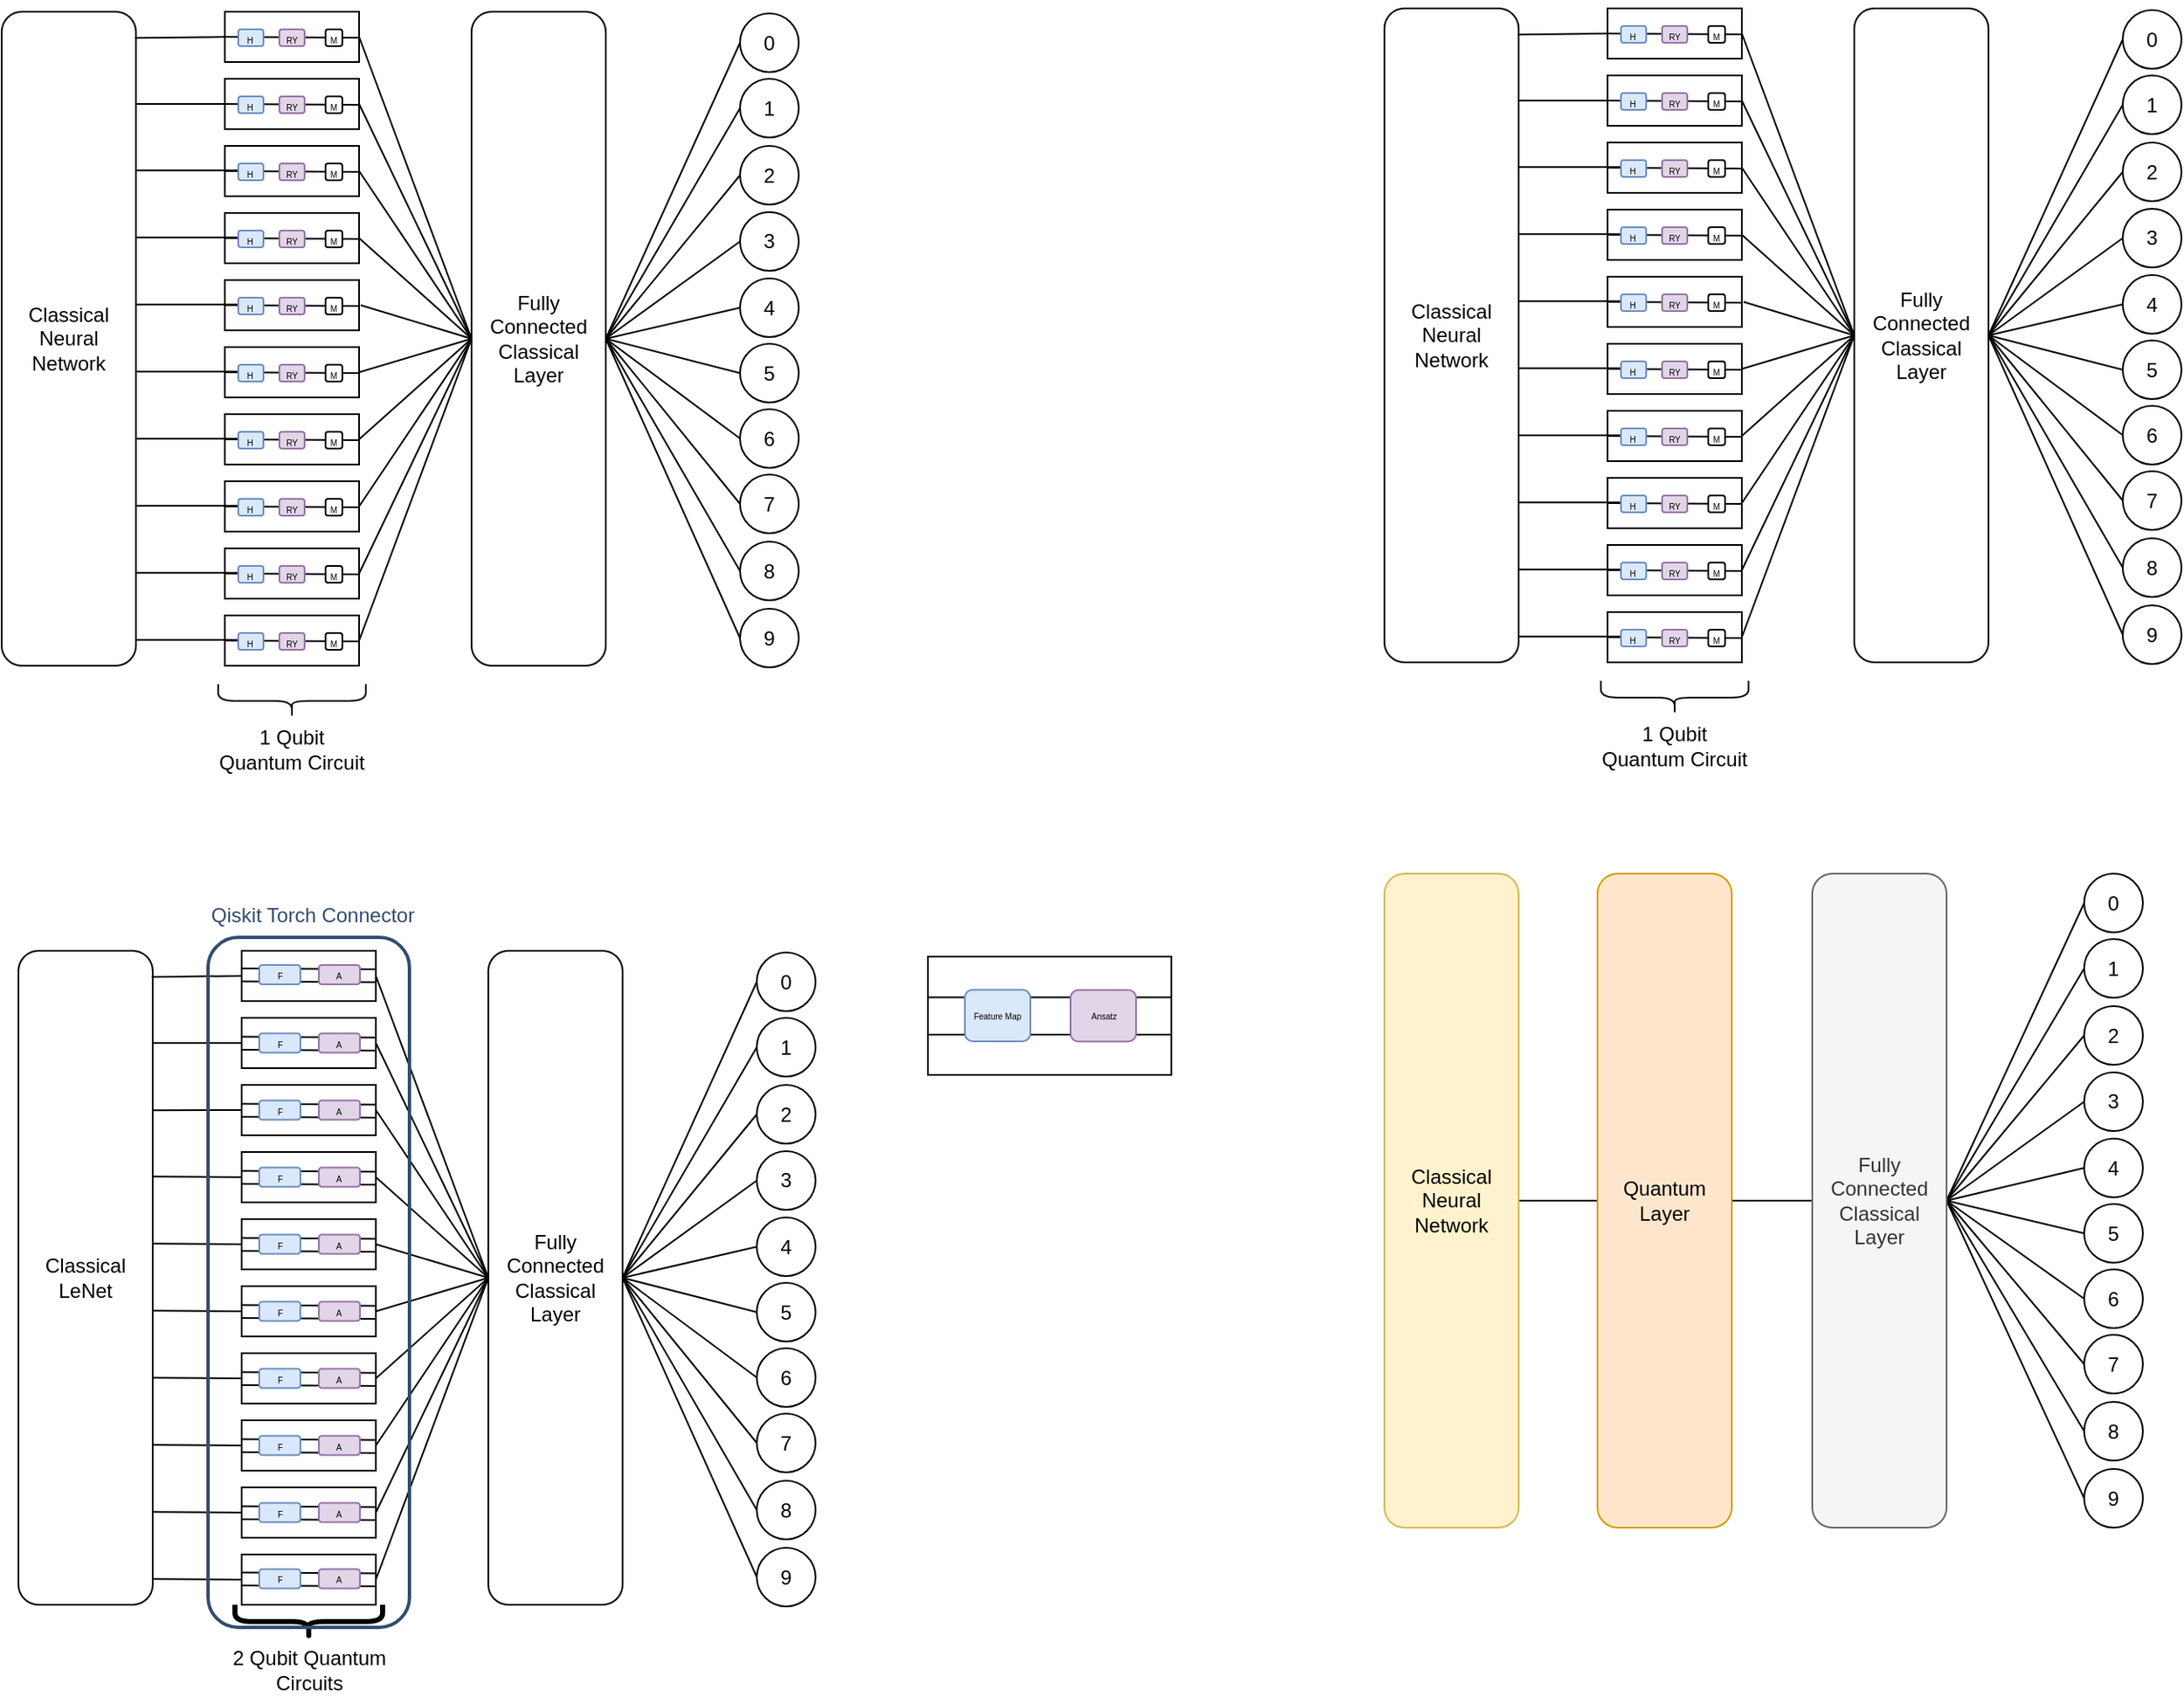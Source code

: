<mxfile version="21.6.3" type="github">
  <diagram name="Page-1" id="aeHQKbhHU08LbnkVqQBd">
    <mxGraphModel dx="909" dy="581" grid="0" gridSize="10" guides="1" tooltips="1" connect="1" arrows="1" fold="1" page="1" pageScale="1" pageWidth="827" pageHeight="1169" math="0" shadow="0">
      <root>
        <mxCell id="0" />
        <mxCell id="1" parent="0" />
        <mxCell id="EuXTrpe_TcAOt-Ztb2ws-1" value="Classical Neural Network" style="rounded=1;whiteSpace=wrap;html=1;" vertex="1" parent="1">
          <mxGeometry x="70" y="120" width="80" height="390" as="geometry" />
        </mxCell>
        <mxCell id="EuXTrpe_TcAOt-Ztb2ws-110" style="rounded=0;orthogonalLoop=1;jettySize=auto;html=1;exitX=1;exitY=0.5;exitDx=0;exitDy=0;endArrow=none;endFill=0;entryX=0;entryY=0.5;entryDx=0;entryDy=0;" edge="1" parent="1" source="EuXTrpe_TcAOt-Ztb2ws-2" target="EuXTrpe_TcAOt-Ztb2ws-109">
          <mxGeometry relative="1" as="geometry" />
        </mxCell>
        <mxCell id="EuXTrpe_TcAOt-Ztb2ws-2" value="" style="rounded=0;whiteSpace=wrap;html=1;" vertex="1" parent="1">
          <mxGeometry x="203" y="120" width="80" height="30" as="geometry" />
        </mxCell>
        <mxCell id="EuXTrpe_TcAOt-Ztb2ws-111" style="rounded=0;orthogonalLoop=1;jettySize=auto;html=1;entryX=0;entryY=0.5;entryDx=0;entryDy=0;endArrow=none;endFill=0;exitX=1;exitY=0.5;exitDx=0;exitDy=0;" edge="1" parent="1" source="EuXTrpe_TcAOt-Ztb2ws-3" target="EuXTrpe_TcAOt-Ztb2ws-109">
          <mxGeometry relative="1" as="geometry" />
        </mxCell>
        <mxCell id="EuXTrpe_TcAOt-Ztb2ws-3" value="" style="rounded=0;whiteSpace=wrap;html=1;" vertex="1" parent="1">
          <mxGeometry x="203" y="160" width="80" height="30" as="geometry" />
        </mxCell>
        <mxCell id="EuXTrpe_TcAOt-Ztb2ws-112" style="rounded=0;orthogonalLoop=1;jettySize=auto;html=1;entryX=0;entryY=0.5;entryDx=0;entryDy=0;endArrow=none;endFill=0;exitX=1;exitY=0.5;exitDx=0;exitDy=0;" edge="1" parent="1" source="EuXTrpe_TcAOt-Ztb2ws-4" target="EuXTrpe_TcAOt-Ztb2ws-109">
          <mxGeometry relative="1" as="geometry" />
        </mxCell>
        <mxCell id="EuXTrpe_TcAOt-Ztb2ws-4" value="" style="rounded=0;whiteSpace=wrap;html=1;" vertex="1" parent="1">
          <mxGeometry x="203" y="200" width="80" height="30" as="geometry" />
        </mxCell>
        <mxCell id="EuXTrpe_TcAOt-Ztb2ws-114" style="rounded=0;orthogonalLoop=1;jettySize=auto;html=1;entryX=0;entryY=0.5;entryDx=0;entryDy=0;endArrow=none;endFill=0;exitX=1;exitY=0.5;exitDx=0;exitDy=0;" edge="1" parent="1" source="EuXTrpe_TcAOt-Ztb2ws-5" target="EuXTrpe_TcAOt-Ztb2ws-109">
          <mxGeometry relative="1" as="geometry" />
        </mxCell>
        <mxCell id="EuXTrpe_TcAOt-Ztb2ws-5" value="" style="rounded=0;whiteSpace=wrap;html=1;" vertex="1" parent="1">
          <mxGeometry x="203" y="240" width="80" height="30" as="geometry" />
        </mxCell>
        <mxCell id="EuXTrpe_TcAOt-Ztb2ws-116" style="rounded=0;orthogonalLoop=1;jettySize=auto;html=1;endArrow=none;endFill=0;entryX=0;entryY=0.5;entryDx=0;entryDy=0;" edge="1" parent="1" target="EuXTrpe_TcAOt-Ztb2ws-109">
          <mxGeometry relative="1" as="geometry">
            <mxPoint x="284" y="295" as="sourcePoint" />
          </mxGeometry>
        </mxCell>
        <mxCell id="EuXTrpe_TcAOt-Ztb2ws-6" value="" style="rounded=0;whiteSpace=wrap;html=1;" vertex="1" parent="1">
          <mxGeometry x="203" y="280" width="80" height="30" as="geometry" />
        </mxCell>
        <mxCell id="EuXTrpe_TcAOt-Ztb2ws-117" style="rounded=0;orthogonalLoop=1;jettySize=auto;html=1;entryX=0;entryY=0.5;entryDx=0;entryDy=0;endArrow=none;endFill=0;exitX=1;exitY=0.5;exitDx=0;exitDy=0;" edge="1" parent="1" source="EuXTrpe_TcAOt-Ztb2ws-7" target="EuXTrpe_TcAOt-Ztb2ws-109">
          <mxGeometry relative="1" as="geometry" />
        </mxCell>
        <mxCell id="EuXTrpe_TcAOt-Ztb2ws-7" value="" style="rounded=0;whiteSpace=wrap;html=1;" vertex="1" parent="1">
          <mxGeometry x="203" y="320" width="80" height="30" as="geometry" />
        </mxCell>
        <mxCell id="EuXTrpe_TcAOt-Ztb2ws-118" style="rounded=0;orthogonalLoop=1;jettySize=auto;html=1;entryX=0;entryY=0.5;entryDx=0;entryDy=0;endArrow=none;endFill=0;exitX=1;exitY=0.5;exitDx=0;exitDy=0;" edge="1" parent="1" source="EuXTrpe_TcAOt-Ztb2ws-8" target="EuXTrpe_TcAOt-Ztb2ws-109">
          <mxGeometry relative="1" as="geometry" />
        </mxCell>
        <mxCell id="EuXTrpe_TcAOt-Ztb2ws-8" value="" style="rounded=0;whiteSpace=wrap;html=1;" vertex="1" parent="1">
          <mxGeometry x="203" y="360" width="80" height="30" as="geometry" />
        </mxCell>
        <mxCell id="EuXTrpe_TcAOt-Ztb2ws-119" style="rounded=0;orthogonalLoop=1;jettySize=auto;html=1;entryX=0;entryY=0.5;entryDx=0;entryDy=0;endArrow=none;endFill=0;exitX=1;exitY=0.5;exitDx=0;exitDy=0;" edge="1" parent="1" source="EuXTrpe_TcAOt-Ztb2ws-9" target="EuXTrpe_TcAOt-Ztb2ws-109">
          <mxGeometry relative="1" as="geometry" />
        </mxCell>
        <mxCell id="EuXTrpe_TcAOt-Ztb2ws-9" value="" style="rounded=0;whiteSpace=wrap;html=1;" vertex="1" parent="1">
          <mxGeometry x="203" y="400" width="80" height="30" as="geometry" />
        </mxCell>
        <mxCell id="EuXTrpe_TcAOt-Ztb2ws-120" style="rounded=0;orthogonalLoop=1;jettySize=auto;html=1;entryX=0;entryY=0.5;entryDx=0;entryDy=0;endArrow=none;endFill=0;exitX=1;exitY=0.5;exitDx=0;exitDy=0;" edge="1" parent="1" source="EuXTrpe_TcAOt-Ztb2ws-11" target="EuXTrpe_TcAOt-Ztb2ws-109">
          <mxGeometry relative="1" as="geometry" />
        </mxCell>
        <mxCell id="EuXTrpe_TcAOt-Ztb2ws-121" style="rounded=0;orthogonalLoop=1;jettySize=auto;html=1;entryX=0;entryY=0.5;entryDx=0;entryDy=0;endArrow=none;endFill=0;exitX=1;exitY=0.5;exitDx=0;exitDy=0;" edge="1" parent="1" source="EuXTrpe_TcAOt-Ztb2ws-10" target="EuXTrpe_TcAOt-Ztb2ws-109">
          <mxGeometry relative="1" as="geometry" />
        </mxCell>
        <mxCell id="EuXTrpe_TcAOt-Ztb2ws-10" value="" style="rounded=0;whiteSpace=wrap;html=1;" vertex="1" parent="1">
          <mxGeometry x="203" y="440" width="80" height="30" as="geometry" />
        </mxCell>
        <mxCell id="EuXTrpe_TcAOt-Ztb2ws-11" value="" style="rounded=0;whiteSpace=wrap;html=1;" vertex="1" parent="1">
          <mxGeometry x="203" y="480" width="80" height="30" as="geometry" />
        </mxCell>
        <mxCell id="EuXTrpe_TcAOt-Ztb2ws-13" value="" style="endArrow=none;html=1;rounded=0;entryX=0;entryY=0.5;entryDx=0;entryDy=0;exitX=0.992;exitY=0.04;exitDx=0;exitDy=0;exitPerimeter=0;" edge="1" parent="1" source="EuXTrpe_TcAOt-Ztb2ws-1" target="EuXTrpe_TcAOt-Ztb2ws-2">
          <mxGeometry width="50" height="50" relative="1" as="geometry">
            <mxPoint x="149" y="142" as="sourcePoint" />
            <mxPoint x="440" y="290" as="targetPoint" />
          </mxGeometry>
        </mxCell>
        <mxCell id="EuXTrpe_TcAOt-Ztb2ws-14" value="" style="endArrow=none;html=1;rounded=0;entryX=0;entryY=0.5;entryDx=0;entryDy=0;" edge="1" parent="1" target="EuXTrpe_TcAOt-Ztb2ws-3">
          <mxGeometry width="50" height="50" relative="1" as="geometry">
            <mxPoint x="150" y="175" as="sourcePoint" />
            <mxPoint x="221" y="174.5" as="targetPoint" />
          </mxGeometry>
        </mxCell>
        <mxCell id="EuXTrpe_TcAOt-Ztb2ws-15" value="" style="endArrow=none;html=1;rounded=0;entryX=0;entryY=0.5;entryDx=0;entryDy=0;" edge="1" parent="1">
          <mxGeometry width="50" height="50" relative="1" as="geometry">
            <mxPoint x="150" y="214.64" as="sourcePoint" />
            <mxPoint x="220" y="214.64" as="targetPoint" />
          </mxGeometry>
        </mxCell>
        <mxCell id="EuXTrpe_TcAOt-Ztb2ws-16" value="" style="endArrow=none;html=1;rounded=0;entryX=0;entryY=0.5;entryDx=0;entryDy=0;" edge="1" parent="1">
          <mxGeometry width="50" height="50" relative="1" as="geometry">
            <mxPoint x="150" y="254.64" as="sourcePoint" />
            <mxPoint x="220" y="254.64" as="targetPoint" />
          </mxGeometry>
        </mxCell>
        <mxCell id="EuXTrpe_TcAOt-Ztb2ws-17" value="" style="endArrow=none;html=1;rounded=0;entryX=0;entryY=0.5;entryDx=0;entryDy=0;" edge="1" parent="1">
          <mxGeometry width="50" height="50" relative="1" as="geometry">
            <mxPoint x="150" y="294.64" as="sourcePoint" />
            <mxPoint x="220" y="294.64" as="targetPoint" />
          </mxGeometry>
        </mxCell>
        <mxCell id="EuXTrpe_TcAOt-Ztb2ws-18" value="" style="endArrow=none;html=1;rounded=0;entryX=0;entryY=0.5;entryDx=0;entryDy=0;" edge="1" parent="1">
          <mxGeometry width="50" height="50" relative="1" as="geometry">
            <mxPoint x="150" y="334.64" as="sourcePoint" />
            <mxPoint x="220" y="334.64" as="targetPoint" />
          </mxGeometry>
        </mxCell>
        <mxCell id="EuXTrpe_TcAOt-Ztb2ws-19" value="" style="endArrow=none;html=1;rounded=0;entryX=0;entryY=0.5;entryDx=0;entryDy=0;" edge="1" parent="1">
          <mxGeometry width="50" height="50" relative="1" as="geometry">
            <mxPoint x="150" y="374.64" as="sourcePoint" />
            <mxPoint x="220" y="374.64" as="targetPoint" />
          </mxGeometry>
        </mxCell>
        <mxCell id="EuXTrpe_TcAOt-Ztb2ws-20" value="" style="endArrow=none;html=1;rounded=0;entryX=0;entryY=0.5;entryDx=0;entryDy=0;" edge="1" parent="1">
          <mxGeometry width="50" height="50" relative="1" as="geometry">
            <mxPoint x="150" y="414.64" as="sourcePoint" />
            <mxPoint x="220" y="414.64" as="targetPoint" />
          </mxGeometry>
        </mxCell>
        <mxCell id="EuXTrpe_TcAOt-Ztb2ws-21" value="" style="endArrow=none;html=1;rounded=0;entryX=0;entryY=0.5;entryDx=0;entryDy=0;" edge="1" parent="1">
          <mxGeometry width="50" height="50" relative="1" as="geometry">
            <mxPoint x="150" y="454.64" as="sourcePoint" />
            <mxPoint x="220" y="454.64" as="targetPoint" />
          </mxGeometry>
        </mxCell>
        <mxCell id="EuXTrpe_TcAOt-Ztb2ws-22" value="" style="endArrow=none;html=1;rounded=0;entryX=0;entryY=0.5;entryDx=0;entryDy=0;" edge="1" parent="1">
          <mxGeometry width="50" height="50" relative="1" as="geometry">
            <mxPoint x="150" y="494.64" as="sourcePoint" />
            <mxPoint x="220" y="494.64" as="targetPoint" />
          </mxGeometry>
        </mxCell>
        <mxCell id="EuXTrpe_TcAOt-Ztb2ws-38" value="" style="endArrow=none;html=1;rounded=0;exitX=0;exitY=0.25;exitDx=0;exitDy=0;entryX=1;entryY=0.5;entryDx=0;entryDy=0;" edge="1" parent="1">
          <mxGeometry width="50" height="50" relative="1" as="geometry">
            <mxPoint x="203" y="135" as="sourcePoint" />
            <mxPoint x="283" y="135.5" as="targetPoint" />
          </mxGeometry>
        </mxCell>
        <mxCell id="EuXTrpe_TcAOt-Ztb2ws-39" value="" style="rounded=1;whiteSpace=wrap;html=1;fillColor=#e1d5e7;strokeColor=#9673a6;" vertex="1" parent="1">
          <mxGeometry x="235.5" y="130.5" width="15" height="10" as="geometry" />
        </mxCell>
        <mxCell id="EuXTrpe_TcAOt-Ztb2ws-40" value="&lt;p style=&quot;line-height: 100%;&quot;&gt;&lt;font style=&quot;font-size: 5px;&quot;&gt;RY&lt;/font&gt;&lt;/p&gt;" style="text;html=1;strokeColor=none;fillColor=none;align=center;verticalAlign=middle;whiteSpace=wrap;rounded=0;opacity=80;" vertex="1" parent="1">
          <mxGeometry x="238" y="129.5" width="10" height="10" as="geometry" />
        </mxCell>
        <mxCell id="EuXTrpe_TcAOt-Ztb2ws-41" value="" style="rounded=1;whiteSpace=wrap;html=1;" vertex="1" parent="1">
          <mxGeometry x="263" y="130.5" width="10" height="10" as="geometry" />
        </mxCell>
        <mxCell id="EuXTrpe_TcAOt-Ztb2ws-42" value="" style="rounded=1;whiteSpace=wrap;html=1;fillColor=#dae8fc;strokeColor=#6c8ebf;" vertex="1" parent="1">
          <mxGeometry x="211" y="130.5" width="15" height="10" as="geometry" />
        </mxCell>
        <mxCell id="EuXTrpe_TcAOt-Ztb2ws-43" value="&lt;p style=&quot;line-height: 100%;&quot;&gt;&lt;font style=&quot;font-size: 5px;&quot;&gt;H&lt;/font&gt;&lt;/p&gt;" style="text;html=1;strokeColor=none;fillColor=none;align=center;verticalAlign=middle;whiteSpace=wrap;rounded=0;opacity=80;" vertex="1" parent="1">
          <mxGeometry x="213" y="129.5" width="10" height="10" as="geometry" />
        </mxCell>
        <mxCell id="EuXTrpe_TcAOt-Ztb2ws-44" value="&lt;p style=&quot;line-height: 100%;&quot;&gt;&lt;font style=&quot;font-size: 5px;&quot;&gt;M&lt;/font&gt;&lt;/p&gt;" style="text;html=1;strokeColor=none;fillColor=none;align=center;verticalAlign=middle;whiteSpace=wrap;rounded=0;opacity=80;" vertex="1" parent="1">
          <mxGeometry x="263" y="129.5" width="10" height="10" as="geometry" />
        </mxCell>
        <mxCell id="EuXTrpe_TcAOt-Ztb2ws-45" value="" style="endArrow=none;html=1;rounded=0;exitX=0;exitY=0.25;exitDx=0;exitDy=0;entryX=1;entryY=0.5;entryDx=0;entryDy=0;" edge="1" parent="1">
          <mxGeometry width="50" height="50" relative="1" as="geometry">
            <mxPoint x="203" y="175" as="sourcePoint" />
            <mxPoint x="283" y="175.5" as="targetPoint" />
          </mxGeometry>
        </mxCell>
        <mxCell id="EuXTrpe_TcAOt-Ztb2ws-46" value="" style="rounded=1;whiteSpace=wrap;html=1;fillColor=#e1d5e7;strokeColor=#9673a6;" vertex="1" parent="1">
          <mxGeometry x="235.5" y="170.5" width="15" height="10" as="geometry" />
        </mxCell>
        <mxCell id="EuXTrpe_TcAOt-Ztb2ws-47" value="&lt;p style=&quot;line-height: 100%;&quot;&gt;&lt;font style=&quot;font-size: 5px;&quot;&gt;RY&lt;/font&gt;&lt;/p&gt;" style="text;html=1;strokeColor=none;fillColor=none;align=center;verticalAlign=middle;whiteSpace=wrap;rounded=0;opacity=80;" vertex="1" parent="1">
          <mxGeometry x="238" y="169.5" width="10" height="10" as="geometry" />
        </mxCell>
        <mxCell id="EuXTrpe_TcAOt-Ztb2ws-48" value="" style="rounded=1;whiteSpace=wrap;html=1;" vertex="1" parent="1">
          <mxGeometry x="263" y="170.5" width="10" height="10" as="geometry" />
        </mxCell>
        <mxCell id="EuXTrpe_TcAOt-Ztb2ws-49" value="" style="rounded=1;whiteSpace=wrap;html=1;fillColor=#dae8fc;strokeColor=#6c8ebf;" vertex="1" parent="1">
          <mxGeometry x="211" y="170.5" width="15" height="10" as="geometry" />
        </mxCell>
        <mxCell id="EuXTrpe_TcAOt-Ztb2ws-50" value="&lt;p style=&quot;line-height: 100%;&quot;&gt;&lt;font style=&quot;font-size: 5px;&quot;&gt;H&lt;/font&gt;&lt;/p&gt;" style="text;html=1;strokeColor=none;fillColor=none;align=center;verticalAlign=middle;whiteSpace=wrap;rounded=0;opacity=80;" vertex="1" parent="1">
          <mxGeometry x="213" y="169.5" width="10" height="10" as="geometry" />
        </mxCell>
        <mxCell id="EuXTrpe_TcAOt-Ztb2ws-51" value="&lt;p style=&quot;line-height: 100%;&quot;&gt;&lt;font style=&quot;font-size: 5px;&quot;&gt;M&lt;/font&gt;&lt;/p&gt;" style="text;html=1;strokeColor=none;fillColor=none;align=center;verticalAlign=middle;whiteSpace=wrap;rounded=0;opacity=80;" vertex="1" parent="1">
          <mxGeometry x="263" y="169.5" width="10" height="10" as="geometry" />
        </mxCell>
        <mxCell id="EuXTrpe_TcAOt-Ztb2ws-52" value="" style="endArrow=none;html=1;rounded=0;exitX=0;exitY=0.25;exitDx=0;exitDy=0;entryX=1;entryY=0.5;entryDx=0;entryDy=0;" edge="1" parent="1">
          <mxGeometry width="50" height="50" relative="1" as="geometry">
            <mxPoint x="203" y="215" as="sourcePoint" />
            <mxPoint x="283" y="215.5" as="targetPoint" />
          </mxGeometry>
        </mxCell>
        <mxCell id="EuXTrpe_TcAOt-Ztb2ws-53" value="" style="rounded=1;whiteSpace=wrap;html=1;fillColor=#e1d5e7;strokeColor=#9673a6;" vertex="1" parent="1">
          <mxGeometry x="235.5" y="210.5" width="15" height="10" as="geometry" />
        </mxCell>
        <mxCell id="EuXTrpe_TcAOt-Ztb2ws-54" value="&lt;p style=&quot;line-height: 100%;&quot;&gt;&lt;font style=&quot;font-size: 5px;&quot;&gt;RY&lt;/font&gt;&lt;/p&gt;" style="text;html=1;strokeColor=none;fillColor=none;align=center;verticalAlign=middle;whiteSpace=wrap;rounded=0;opacity=80;" vertex="1" parent="1">
          <mxGeometry x="238" y="209.5" width="10" height="10" as="geometry" />
        </mxCell>
        <mxCell id="EuXTrpe_TcAOt-Ztb2ws-55" value="" style="rounded=1;whiteSpace=wrap;html=1;" vertex="1" parent="1">
          <mxGeometry x="263" y="210.5" width="10" height="10" as="geometry" />
        </mxCell>
        <mxCell id="EuXTrpe_TcAOt-Ztb2ws-56" value="" style="rounded=1;whiteSpace=wrap;html=1;fillColor=#dae8fc;strokeColor=#6c8ebf;" vertex="1" parent="1">
          <mxGeometry x="211" y="210.5" width="15" height="10" as="geometry" />
        </mxCell>
        <mxCell id="EuXTrpe_TcAOt-Ztb2ws-57" value="&lt;p style=&quot;line-height: 100%;&quot;&gt;&lt;font style=&quot;font-size: 5px;&quot;&gt;H&lt;/font&gt;&lt;/p&gt;" style="text;html=1;strokeColor=none;fillColor=none;align=center;verticalAlign=middle;whiteSpace=wrap;rounded=0;opacity=80;" vertex="1" parent="1">
          <mxGeometry x="213" y="209.5" width="10" height="10" as="geometry" />
        </mxCell>
        <mxCell id="EuXTrpe_TcAOt-Ztb2ws-58" value="&lt;p style=&quot;line-height: 100%;&quot;&gt;&lt;font style=&quot;font-size: 5px;&quot;&gt;M&lt;/font&gt;&lt;/p&gt;" style="text;html=1;strokeColor=none;fillColor=none;align=center;verticalAlign=middle;whiteSpace=wrap;rounded=0;opacity=80;" vertex="1" parent="1">
          <mxGeometry x="263" y="209.5" width="10" height="10" as="geometry" />
        </mxCell>
        <mxCell id="EuXTrpe_TcAOt-Ztb2ws-59" value="" style="endArrow=none;html=1;rounded=0;exitX=0;exitY=0.25;exitDx=0;exitDy=0;entryX=1;entryY=0.5;entryDx=0;entryDy=0;" edge="1" parent="1">
          <mxGeometry width="50" height="50" relative="1" as="geometry">
            <mxPoint x="203" y="255" as="sourcePoint" />
            <mxPoint x="283" y="255.5" as="targetPoint" />
          </mxGeometry>
        </mxCell>
        <mxCell id="EuXTrpe_TcAOt-Ztb2ws-60" value="" style="rounded=1;whiteSpace=wrap;html=1;fillColor=#e1d5e7;strokeColor=#9673a6;" vertex="1" parent="1">
          <mxGeometry x="235.5" y="250.5" width="15" height="10" as="geometry" />
        </mxCell>
        <mxCell id="EuXTrpe_TcAOt-Ztb2ws-61" value="&lt;p style=&quot;line-height: 100%;&quot;&gt;&lt;font style=&quot;font-size: 5px;&quot;&gt;RY&lt;/font&gt;&lt;/p&gt;" style="text;html=1;strokeColor=none;fillColor=none;align=center;verticalAlign=middle;whiteSpace=wrap;rounded=0;opacity=80;" vertex="1" parent="1">
          <mxGeometry x="238" y="249.5" width="10" height="10" as="geometry" />
        </mxCell>
        <mxCell id="EuXTrpe_TcAOt-Ztb2ws-62" value="" style="rounded=1;whiteSpace=wrap;html=1;" vertex="1" parent="1">
          <mxGeometry x="263" y="250.5" width="10" height="10" as="geometry" />
        </mxCell>
        <mxCell id="EuXTrpe_TcAOt-Ztb2ws-63" value="" style="rounded=1;whiteSpace=wrap;html=1;fillColor=#dae8fc;strokeColor=#6c8ebf;" vertex="1" parent="1">
          <mxGeometry x="211" y="250.5" width="15" height="10" as="geometry" />
        </mxCell>
        <mxCell id="EuXTrpe_TcAOt-Ztb2ws-64" value="&lt;p style=&quot;line-height: 100%;&quot;&gt;&lt;font style=&quot;font-size: 5px;&quot;&gt;H&lt;/font&gt;&lt;/p&gt;" style="text;html=1;strokeColor=none;fillColor=none;align=center;verticalAlign=middle;whiteSpace=wrap;rounded=0;opacity=80;" vertex="1" parent="1">
          <mxGeometry x="213" y="249.5" width="10" height="10" as="geometry" />
        </mxCell>
        <mxCell id="EuXTrpe_TcAOt-Ztb2ws-65" value="&lt;p style=&quot;line-height: 100%;&quot;&gt;&lt;font style=&quot;font-size: 5px;&quot;&gt;M&lt;/font&gt;&lt;/p&gt;" style="text;html=1;strokeColor=none;fillColor=none;align=center;verticalAlign=middle;whiteSpace=wrap;rounded=0;opacity=80;" vertex="1" parent="1">
          <mxGeometry x="263" y="249.5" width="10" height="10" as="geometry" />
        </mxCell>
        <mxCell id="EuXTrpe_TcAOt-Ztb2ws-66" value="" style="endArrow=none;html=1;rounded=0;exitX=0;exitY=0.25;exitDx=0;exitDy=0;entryX=1;entryY=0.5;entryDx=0;entryDy=0;" edge="1" parent="1">
          <mxGeometry width="50" height="50" relative="1" as="geometry">
            <mxPoint x="203" y="295" as="sourcePoint" />
            <mxPoint x="283" y="295.5" as="targetPoint" />
          </mxGeometry>
        </mxCell>
        <mxCell id="EuXTrpe_TcAOt-Ztb2ws-67" value="" style="rounded=1;whiteSpace=wrap;html=1;fillColor=#e1d5e7;strokeColor=#9673a6;" vertex="1" parent="1">
          <mxGeometry x="235.5" y="290.5" width="15" height="10" as="geometry" />
        </mxCell>
        <mxCell id="EuXTrpe_TcAOt-Ztb2ws-68" value="&lt;p style=&quot;line-height: 100%;&quot;&gt;&lt;font style=&quot;font-size: 5px;&quot;&gt;RY&lt;/font&gt;&lt;/p&gt;" style="text;html=1;strokeColor=none;fillColor=none;align=center;verticalAlign=middle;whiteSpace=wrap;rounded=0;opacity=80;" vertex="1" parent="1">
          <mxGeometry x="238" y="289.5" width="10" height="10" as="geometry" />
        </mxCell>
        <mxCell id="EuXTrpe_TcAOt-Ztb2ws-69" value="" style="rounded=1;whiteSpace=wrap;html=1;" vertex="1" parent="1">
          <mxGeometry x="263" y="290.5" width="10" height="10" as="geometry" />
        </mxCell>
        <mxCell id="EuXTrpe_TcAOt-Ztb2ws-70" value="" style="rounded=1;whiteSpace=wrap;html=1;fillColor=#dae8fc;strokeColor=#6c8ebf;" vertex="1" parent="1">
          <mxGeometry x="211" y="290.5" width="15" height="10" as="geometry" />
        </mxCell>
        <mxCell id="EuXTrpe_TcAOt-Ztb2ws-71" value="&lt;p style=&quot;line-height: 100%;&quot;&gt;&lt;font style=&quot;font-size: 5px;&quot;&gt;H&lt;/font&gt;&lt;/p&gt;" style="text;html=1;strokeColor=none;fillColor=none;align=center;verticalAlign=middle;whiteSpace=wrap;rounded=0;opacity=80;" vertex="1" parent="1">
          <mxGeometry x="213" y="289.5" width="10" height="10" as="geometry" />
        </mxCell>
        <mxCell id="EuXTrpe_TcAOt-Ztb2ws-72" value="&lt;p style=&quot;line-height: 100%;&quot;&gt;&lt;font style=&quot;font-size: 5px;&quot;&gt;M&lt;/font&gt;&lt;/p&gt;" style="text;html=1;strokeColor=none;fillColor=none;align=center;verticalAlign=middle;whiteSpace=wrap;rounded=0;opacity=80;" vertex="1" parent="1">
          <mxGeometry x="263" y="289.5" width="10" height="10" as="geometry" />
        </mxCell>
        <mxCell id="EuXTrpe_TcAOt-Ztb2ws-73" value="" style="endArrow=none;html=1;rounded=0;exitX=0;exitY=0.25;exitDx=0;exitDy=0;entryX=1;entryY=0.5;entryDx=0;entryDy=0;" edge="1" parent="1">
          <mxGeometry width="50" height="50" relative="1" as="geometry">
            <mxPoint x="203" y="335" as="sourcePoint" />
            <mxPoint x="283" y="335.5" as="targetPoint" />
          </mxGeometry>
        </mxCell>
        <mxCell id="EuXTrpe_TcAOt-Ztb2ws-74" value="" style="rounded=1;whiteSpace=wrap;html=1;fillColor=#e1d5e7;strokeColor=#9673a6;" vertex="1" parent="1">
          <mxGeometry x="235.5" y="330.5" width="15" height="10" as="geometry" />
        </mxCell>
        <mxCell id="EuXTrpe_TcAOt-Ztb2ws-75" value="&lt;p style=&quot;line-height: 100%;&quot;&gt;&lt;font style=&quot;font-size: 5px;&quot;&gt;RY&lt;/font&gt;&lt;/p&gt;" style="text;html=1;strokeColor=none;fillColor=none;align=center;verticalAlign=middle;whiteSpace=wrap;rounded=0;opacity=80;" vertex="1" parent="1">
          <mxGeometry x="238" y="329.5" width="10" height="10" as="geometry" />
        </mxCell>
        <mxCell id="EuXTrpe_TcAOt-Ztb2ws-76" value="" style="rounded=1;whiteSpace=wrap;html=1;" vertex="1" parent="1">
          <mxGeometry x="263" y="330.5" width="10" height="10" as="geometry" />
        </mxCell>
        <mxCell id="EuXTrpe_TcAOt-Ztb2ws-77" value="" style="rounded=1;whiteSpace=wrap;html=1;fillColor=#dae8fc;strokeColor=#6c8ebf;" vertex="1" parent="1">
          <mxGeometry x="211" y="330.5" width="15" height="10" as="geometry" />
        </mxCell>
        <mxCell id="EuXTrpe_TcAOt-Ztb2ws-78" value="&lt;p style=&quot;line-height: 100%;&quot;&gt;&lt;font style=&quot;font-size: 5px;&quot;&gt;H&lt;/font&gt;&lt;/p&gt;" style="text;html=1;strokeColor=none;fillColor=none;align=center;verticalAlign=middle;whiteSpace=wrap;rounded=0;opacity=80;" vertex="1" parent="1">
          <mxGeometry x="213" y="329.5" width="10" height="10" as="geometry" />
        </mxCell>
        <mxCell id="EuXTrpe_TcAOt-Ztb2ws-79" value="&lt;p style=&quot;line-height: 100%;&quot;&gt;&lt;font style=&quot;font-size: 5px;&quot;&gt;M&lt;/font&gt;&lt;/p&gt;" style="text;html=1;strokeColor=none;fillColor=none;align=center;verticalAlign=middle;whiteSpace=wrap;rounded=0;opacity=80;" vertex="1" parent="1">
          <mxGeometry x="263" y="329.5" width="10" height="10" as="geometry" />
        </mxCell>
        <mxCell id="EuXTrpe_TcAOt-Ztb2ws-80" value="" style="endArrow=none;html=1;rounded=0;exitX=0;exitY=0.25;exitDx=0;exitDy=0;entryX=1;entryY=0.5;entryDx=0;entryDy=0;" edge="1" parent="1">
          <mxGeometry width="50" height="50" relative="1" as="geometry">
            <mxPoint x="203" y="375" as="sourcePoint" />
            <mxPoint x="283" y="375.5" as="targetPoint" />
          </mxGeometry>
        </mxCell>
        <mxCell id="EuXTrpe_TcAOt-Ztb2ws-81" value="" style="rounded=1;whiteSpace=wrap;html=1;fillColor=#e1d5e7;strokeColor=#9673a6;" vertex="1" parent="1">
          <mxGeometry x="235.5" y="370.5" width="15" height="10" as="geometry" />
        </mxCell>
        <mxCell id="EuXTrpe_TcAOt-Ztb2ws-82" value="&lt;p style=&quot;line-height: 100%;&quot;&gt;&lt;font style=&quot;font-size: 5px;&quot;&gt;RY&lt;/font&gt;&lt;/p&gt;" style="text;html=1;strokeColor=none;fillColor=none;align=center;verticalAlign=middle;whiteSpace=wrap;rounded=0;opacity=80;" vertex="1" parent="1">
          <mxGeometry x="238" y="369.5" width="10" height="10" as="geometry" />
        </mxCell>
        <mxCell id="EuXTrpe_TcAOt-Ztb2ws-83" value="" style="rounded=1;whiteSpace=wrap;html=1;" vertex="1" parent="1">
          <mxGeometry x="263" y="370.5" width="10" height="10" as="geometry" />
        </mxCell>
        <mxCell id="EuXTrpe_TcAOt-Ztb2ws-84" value="" style="rounded=1;whiteSpace=wrap;html=1;fillColor=#dae8fc;strokeColor=#6c8ebf;" vertex="1" parent="1">
          <mxGeometry x="211" y="370.5" width="15" height="10" as="geometry" />
        </mxCell>
        <mxCell id="EuXTrpe_TcAOt-Ztb2ws-85" value="&lt;p style=&quot;line-height: 100%;&quot;&gt;&lt;font style=&quot;font-size: 5px;&quot;&gt;H&lt;/font&gt;&lt;/p&gt;" style="text;html=1;strokeColor=none;fillColor=none;align=center;verticalAlign=middle;whiteSpace=wrap;rounded=0;opacity=80;" vertex="1" parent="1">
          <mxGeometry x="213" y="369.5" width="10" height="10" as="geometry" />
        </mxCell>
        <mxCell id="EuXTrpe_TcAOt-Ztb2ws-86" value="&lt;p style=&quot;line-height: 100%;&quot;&gt;&lt;font style=&quot;font-size: 5px;&quot;&gt;M&lt;/font&gt;&lt;/p&gt;" style="text;html=1;strokeColor=none;fillColor=none;align=center;verticalAlign=middle;whiteSpace=wrap;rounded=0;opacity=80;" vertex="1" parent="1">
          <mxGeometry x="263" y="369.5" width="10" height="10" as="geometry" />
        </mxCell>
        <mxCell id="EuXTrpe_TcAOt-Ztb2ws-87" value="" style="endArrow=none;html=1;rounded=0;exitX=0;exitY=0.25;exitDx=0;exitDy=0;entryX=1;entryY=0.5;entryDx=0;entryDy=0;" edge="1" parent="1">
          <mxGeometry width="50" height="50" relative="1" as="geometry">
            <mxPoint x="203" y="415" as="sourcePoint" />
            <mxPoint x="283" y="415.5" as="targetPoint" />
          </mxGeometry>
        </mxCell>
        <mxCell id="EuXTrpe_TcAOt-Ztb2ws-88" value="" style="rounded=1;whiteSpace=wrap;html=1;fillColor=#e1d5e7;strokeColor=#9673a6;" vertex="1" parent="1">
          <mxGeometry x="235.5" y="410.5" width="15" height="10" as="geometry" />
        </mxCell>
        <mxCell id="EuXTrpe_TcAOt-Ztb2ws-89" value="&lt;p style=&quot;line-height: 100%;&quot;&gt;&lt;font style=&quot;font-size: 5px;&quot;&gt;RY&lt;/font&gt;&lt;/p&gt;" style="text;html=1;strokeColor=none;fillColor=none;align=center;verticalAlign=middle;whiteSpace=wrap;rounded=0;opacity=80;" vertex="1" parent="1">
          <mxGeometry x="238" y="409.5" width="10" height="10" as="geometry" />
        </mxCell>
        <mxCell id="EuXTrpe_TcAOt-Ztb2ws-90" value="" style="rounded=1;whiteSpace=wrap;html=1;" vertex="1" parent="1">
          <mxGeometry x="263" y="410.5" width="10" height="10" as="geometry" />
        </mxCell>
        <mxCell id="EuXTrpe_TcAOt-Ztb2ws-91" value="" style="rounded=1;whiteSpace=wrap;html=1;fillColor=#dae8fc;strokeColor=#6c8ebf;" vertex="1" parent="1">
          <mxGeometry x="211" y="410.5" width="15" height="10" as="geometry" />
        </mxCell>
        <mxCell id="EuXTrpe_TcAOt-Ztb2ws-92" value="&lt;p style=&quot;line-height: 100%;&quot;&gt;&lt;font style=&quot;font-size: 5px;&quot;&gt;H&lt;/font&gt;&lt;/p&gt;" style="text;html=1;strokeColor=none;fillColor=none;align=center;verticalAlign=middle;whiteSpace=wrap;rounded=0;opacity=80;" vertex="1" parent="1">
          <mxGeometry x="213" y="409.5" width="10" height="10" as="geometry" />
        </mxCell>
        <mxCell id="EuXTrpe_TcAOt-Ztb2ws-93" value="&lt;p style=&quot;line-height: 100%;&quot;&gt;&lt;font style=&quot;font-size: 5px;&quot;&gt;M&lt;/font&gt;&lt;/p&gt;" style="text;html=1;strokeColor=none;fillColor=none;align=center;verticalAlign=middle;whiteSpace=wrap;rounded=0;opacity=80;" vertex="1" parent="1">
          <mxGeometry x="263" y="409.5" width="10" height="10" as="geometry" />
        </mxCell>
        <mxCell id="EuXTrpe_TcAOt-Ztb2ws-94" value="" style="endArrow=none;html=1;rounded=0;exitX=0;exitY=0.25;exitDx=0;exitDy=0;entryX=1;entryY=0.5;entryDx=0;entryDy=0;" edge="1" parent="1">
          <mxGeometry width="50" height="50" relative="1" as="geometry">
            <mxPoint x="203" y="455" as="sourcePoint" />
            <mxPoint x="283" y="455.5" as="targetPoint" />
          </mxGeometry>
        </mxCell>
        <mxCell id="EuXTrpe_TcAOt-Ztb2ws-95" value="" style="rounded=1;whiteSpace=wrap;html=1;fillColor=#e1d5e7;strokeColor=#9673a6;" vertex="1" parent="1">
          <mxGeometry x="235.5" y="450.5" width="15" height="10" as="geometry" />
        </mxCell>
        <mxCell id="EuXTrpe_TcAOt-Ztb2ws-96" value="&lt;p style=&quot;line-height: 100%;&quot;&gt;&lt;font style=&quot;font-size: 5px;&quot;&gt;RY&lt;/font&gt;&lt;/p&gt;" style="text;html=1;strokeColor=none;fillColor=none;align=center;verticalAlign=middle;whiteSpace=wrap;rounded=0;opacity=80;" vertex="1" parent="1">
          <mxGeometry x="238" y="449.5" width="10" height="10" as="geometry" />
        </mxCell>
        <mxCell id="EuXTrpe_TcAOt-Ztb2ws-97" value="" style="rounded=1;whiteSpace=wrap;html=1;" vertex="1" parent="1">
          <mxGeometry x="263" y="450.5" width="10" height="10" as="geometry" />
        </mxCell>
        <mxCell id="EuXTrpe_TcAOt-Ztb2ws-98" value="" style="rounded=1;whiteSpace=wrap;html=1;fillColor=#dae8fc;strokeColor=#6c8ebf;" vertex="1" parent="1">
          <mxGeometry x="211" y="450.5" width="15" height="10" as="geometry" />
        </mxCell>
        <mxCell id="EuXTrpe_TcAOt-Ztb2ws-99" value="&lt;p style=&quot;line-height: 100%;&quot;&gt;&lt;font style=&quot;font-size: 5px;&quot;&gt;H&lt;/font&gt;&lt;/p&gt;" style="text;html=1;strokeColor=none;fillColor=none;align=center;verticalAlign=middle;whiteSpace=wrap;rounded=0;opacity=80;" vertex="1" parent="1">
          <mxGeometry x="213" y="449.5" width="10" height="10" as="geometry" />
        </mxCell>
        <mxCell id="EuXTrpe_TcAOt-Ztb2ws-100" value="&lt;p style=&quot;line-height: 100%;&quot;&gt;&lt;font style=&quot;font-size: 5px;&quot;&gt;M&lt;/font&gt;&lt;/p&gt;" style="text;html=1;strokeColor=none;fillColor=none;align=center;verticalAlign=middle;whiteSpace=wrap;rounded=0;opacity=80;" vertex="1" parent="1">
          <mxGeometry x="263" y="449.5" width="10" height="10" as="geometry" />
        </mxCell>
        <mxCell id="EuXTrpe_TcAOt-Ztb2ws-101" value="" style="endArrow=none;html=1;rounded=0;exitX=0;exitY=0.25;exitDx=0;exitDy=0;entryX=1;entryY=0.5;entryDx=0;entryDy=0;" edge="1" parent="1">
          <mxGeometry width="50" height="50" relative="1" as="geometry">
            <mxPoint x="203" y="495" as="sourcePoint" />
            <mxPoint x="283" y="495.5" as="targetPoint" />
          </mxGeometry>
        </mxCell>
        <mxCell id="EuXTrpe_TcAOt-Ztb2ws-102" value="" style="rounded=1;whiteSpace=wrap;html=1;fillColor=#e1d5e7;strokeColor=#9673a6;" vertex="1" parent="1">
          <mxGeometry x="235.5" y="490.5" width="15" height="10" as="geometry" />
        </mxCell>
        <mxCell id="EuXTrpe_TcAOt-Ztb2ws-103" value="&lt;p style=&quot;line-height: 100%;&quot;&gt;&lt;font style=&quot;font-size: 5px;&quot;&gt;RY&lt;/font&gt;&lt;/p&gt;" style="text;html=1;strokeColor=none;fillColor=none;align=center;verticalAlign=middle;whiteSpace=wrap;rounded=0;opacity=80;" vertex="1" parent="1">
          <mxGeometry x="238" y="489.5" width="10" height="10" as="geometry" />
        </mxCell>
        <mxCell id="EuXTrpe_TcAOt-Ztb2ws-104" value="" style="rounded=1;whiteSpace=wrap;html=1;" vertex="1" parent="1">
          <mxGeometry x="263" y="490.5" width="10" height="10" as="geometry" />
        </mxCell>
        <mxCell id="EuXTrpe_TcAOt-Ztb2ws-105" value="" style="rounded=1;whiteSpace=wrap;html=1;fillColor=#dae8fc;strokeColor=#6c8ebf;" vertex="1" parent="1">
          <mxGeometry x="211" y="490.5" width="15" height="10" as="geometry" />
        </mxCell>
        <mxCell id="EuXTrpe_TcAOt-Ztb2ws-106" value="&lt;p style=&quot;line-height: 100%;&quot;&gt;&lt;font style=&quot;font-size: 5px;&quot;&gt;H&lt;/font&gt;&lt;/p&gt;" style="text;html=1;strokeColor=none;fillColor=none;align=center;verticalAlign=middle;whiteSpace=wrap;rounded=0;opacity=80;" vertex="1" parent="1">
          <mxGeometry x="213" y="489.5" width="10" height="10" as="geometry" />
        </mxCell>
        <mxCell id="EuXTrpe_TcAOt-Ztb2ws-107" value="&lt;p style=&quot;line-height: 100%;&quot;&gt;&lt;font style=&quot;font-size: 5px;&quot;&gt;M&lt;/font&gt;&lt;/p&gt;" style="text;html=1;strokeColor=none;fillColor=none;align=center;verticalAlign=middle;whiteSpace=wrap;rounded=0;opacity=80;" vertex="1" parent="1">
          <mxGeometry x="263" y="489.5" width="10" height="10" as="geometry" />
        </mxCell>
        <mxCell id="EuXTrpe_TcAOt-Ztb2ws-141" style="rounded=0;orthogonalLoop=1;jettySize=auto;html=1;entryX=0;entryY=0.5;entryDx=0;entryDy=0;endArrow=none;endFill=0;exitX=1;exitY=0.5;exitDx=0;exitDy=0;" edge="1" parent="1" source="EuXTrpe_TcAOt-Ztb2ws-109" target="EuXTrpe_TcAOt-Ztb2ws-124">
          <mxGeometry relative="1" as="geometry" />
        </mxCell>
        <mxCell id="EuXTrpe_TcAOt-Ztb2ws-142" style="rounded=0;orthogonalLoop=1;jettySize=auto;html=1;entryX=0;entryY=0.5;entryDx=0;entryDy=0;endArrow=none;endFill=0;exitX=1;exitY=0.5;exitDx=0;exitDy=0;" edge="1" parent="1" source="EuXTrpe_TcAOt-Ztb2ws-109" target="EuXTrpe_TcAOt-Ztb2ws-131">
          <mxGeometry relative="1" as="geometry" />
        </mxCell>
        <mxCell id="EuXTrpe_TcAOt-Ztb2ws-143" style="rounded=0;orthogonalLoop=1;jettySize=auto;html=1;entryX=0;entryY=0.5;entryDx=0;entryDy=0;endArrow=none;endFill=0;exitX=1;exitY=0.5;exitDx=0;exitDy=0;" edge="1" parent="1" source="EuXTrpe_TcAOt-Ztb2ws-109" target="EuXTrpe_TcAOt-Ztb2ws-135">
          <mxGeometry relative="1" as="geometry" />
        </mxCell>
        <mxCell id="EuXTrpe_TcAOt-Ztb2ws-144" style="rounded=0;orthogonalLoop=1;jettySize=auto;html=1;entryX=0;entryY=0.5;entryDx=0;entryDy=0;endArrow=none;endFill=0;exitX=1;exitY=0.5;exitDx=0;exitDy=0;" edge="1" parent="1" source="EuXTrpe_TcAOt-Ztb2ws-109" target="EuXTrpe_TcAOt-Ztb2ws-132">
          <mxGeometry relative="1" as="geometry" />
        </mxCell>
        <mxCell id="EuXTrpe_TcAOt-Ztb2ws-145" style="rounded=0;orthogonalLoop=1;jettySize=auto;html=1;entryX=0;entryY=0.5;entryDx=0;entryDy=0;endArrow=none;endFill=0;exitX=1;exitY=0.5;exitDx=0;exitDy=0;" edge="1" parent="1" source="EuXTrpe_TcAOt-Ztb2ws-109" target="EuXTrpe_TcAOt-Ztb2ws-133">
          <mxGeometry relative="1" as="geometry" />
        </mxCell>
        <mxCell id="EuXTrpe_TcAOt-Ztb2ws-146" style="rounded=0;orthogonalLoop=1;jettySize=auto;html=1;entryX=0;entryY=0.5;entryDx=0;entryDy=0;endArrow=none;endFill=0;exitX=1;exitY=0.5;exitDx=0;exitDy=0;" edge="1" parent="1" source="EuXTrpe_TcAOt-Ztb2ws-109" target="EuXTrpe_TcAOt-Ztb2ws-134">
          <mxGeometry relative="1" as="geometry" />
        </mxCell>
        <mxCell id="EuXTrpe_TcAOt-Ztb2ws-147" style="rounded=0;orthogonalLoop=1;jettySize=auto;html=1;endArrow=none;endFill=0;exitX=1;exitY=0.5;exitDx=0;exitDy=0;entryX=0;entryY=0.5;entryDx=0;entryDy=0;" edge="1" parent="1" source="EuXTrpe_TcAOt-Ztb2ws-109" target="EuXTrpe_TcAOt-Ztb2ws-139">
          <mxGeometry relative="1" as="geometry" />
        </mxCell>
        <mxCell id="EuXTrpe_TcAOt-Ztb2ws-148" style="rounded=0;orthogonalLoop=1;jettySize=auto;html=1;entryX=0;entryY=0.5;entryDx=0;entryDy=0;endArrow=none;endFill=0;exitX=1;exitY=0.5;exitDx=0;exitDy=0;" edge="1" parent="1" source="EuXTrpe_TcAOt-Ztb2ws-109" target="EuXTrpe_TcAOt-Ztb2ws-138">
          <mxGeometry relative="1" as="geometry">
            <mxPoint x="510" y="373" as="sourcePoint" />
          </mxGeometry>
        </mxCell>
        <mxCell id="EuXTrpe_TcAOt-Ztb2ws-149" style="rounded=0;orthogonalLoop=1;jettySize=auto;html=1;entryX=0;entryY=0.5;entryDx=0;entryDy=0;endArrow=none;endFill=0;exitX=1;exitY=0.5;exitDx=0;exitDy=0;" edge="1" parent="1" source="EuXTrpe_TcAOt-Ztb2ws-109" target="EuXTrpe_TcAOt-Ztb2ws-137">
          <mxGeometry relative="1" as="geometry" />
        </mxCell>
        <mxCell id="EuXTrpe_TcAOt-Ztb2ws-150" style="rounded=0;orthogonalLoop=1;jettySize=auto;html=1;entryX=0;entryY=0.5;entryDx=0;entryDy=0;endArrow=none;endFill=0;exitX=1;exitY=0.5;exitDx=0;exitDy=0;" edge="1" parent="1" source="EuXTrpe_TcAOt-Ztb2ws-109" target="EuXTrpe_TcAOt-Ztb2ws-136">
          <mxGeometry relative="1" as="geometry" />
        </mxCell>
        <mxCell id="EuXTrpe_TcAOt-Ztb2ws-109" value="Fully Connected Classical Layer" style="rounded=1;whiteSpace=wrap;html=1;" vertex="1" parent="1">
          <mxGeometry x="350" y="120" width="80" height="390" as="geometry" />
        </mxCell>
        <mxCell id="EuXTrpe_TcAOt-Ztb2ws-124" value="0" style="ellipse;whiteSpace=wrap;html=1;aspect=fixed;" vertex="1" parent="1">
          <mxGeometry x="510" y="121" width="35" height="35" as="geometry" />
        </mxCell>
        <mxCell id="EuXTrpe_TcAOt-Ztb2ws-131" value="1" style="ellipse;whiteSpace=wrap;html=1;aspect=fixed;" vertex="1" parent="1">
          <mxGeometry x="510" y="160" width="35" height="35" as="geometry" />
        </mxCell>
        <mxCell id="EuXTrpe_TcAOt-Ztb2ws-132" value="2" style="ellipse;whiteSpace=wrap;html=1;aspect=fixed;" vertex="1" parent="1">
          <mxGeometry x="510" y="200" width="35" height="35" as="geometry" />
        </mxCell>
        <mxCell id="EuXTrpe_TcAOt-Ztb2ws-133" value="3" style="ellipse;whiteSpace=wrap;html=1;aspect=fixed;" vertex="1" parent="1">
          <mxGeometry x="510" y="239.5" width="35" height="35" as="geometry" />
        </mxCell>
        <mxCell id="EuXTrpe_TcAOt-Ztb2ws-134" value="4" style="ellipse;whiteSpace=wrap;html=1;aspect=fixed;" vertex="1" parent="1">
          <mxGeometry x="510" y="279" width="35" height="35" as="geometry" />
        </mxCell>
        <mxCell id="EuXTrpe_TcAOt-Ztb2ws-135" value="5" style="ellipse;whiteSpace=wrap;html=1;aspect=fixed;" vertex="1" parent="1">
          <mxGeometry x="510" y="318" width="35" height="35" as="geometry" />
        </mxCell>
        <mxCell id="EuXTrpe_TcAOt-Ztb2ws-136" value="6" style="ellipse;whiteSpace=wrap;html=1;aspect=fixed;" vertex="1" parent="1">
          <mxGeometry x="510" y="357" width="35" height="35" as="geometry" />
        </mxCell>
        <mxCell id="EuXTrpe_TcAOt-Ztb2ws-137" value="7" style="ellipse;whiteSpace=wrap;html=1;aspect=fixed;" vertex="1" parent="1">
          <mxGeometry x="510" y="396" width="35" height="35" as="geometry" />
        </mxCell>
        <mxCell id="EuXTrpe_TcAOt-Ztb2ws-138" value="8" style="ellipse;whiteSpace=wrap;html=1;aspect=fixed;" vertex="1" parent="1">
          <mxGeometry x="510" y="436" width="35" height="35" as="geometry" />
        </mxCell>
        <mxCell id="EuXTrpe_TcAOt-Ztb2ws-139" value="9" style="ellipse;whiteSpace=wrap;html=1;aspect=fixed;" vertex="1" parent="1">
          <mxGeometry x="510" y="476" width="35" height="35" as="geometry" />
        </mxCell>
        <mxCell id="EuXTrpe_TcAOt-Ztb2ws-151" value="" style="shape=curlyBracket;whiteSpace=wrap;html=1;rounded=1;labelPosition=left;verticalLabelPosition=middle;align=right;verticalAlign=middle;rotation=-90;" vertex="1" parent="1">
          <mxGeometry x="233" y="487" width="20" height="88" as="geometry" />
        </mxCell>
        <mxCell id="EuXTrpe_TcAOt-Ztb2ws-152" value="1 Qubit Quantum Circuit" style="text;html=1;strokeColor=none;fillColor=none;align=center;verticalAlign=middle;whiteSpace=wrap;rounded=0;" vertex="1" parent="1">
          <mxGeometry x="197" y="545" width="92" height="30" as="geometry" />
        </mxCell>
        <mxCell id="EuXTrpe_TcAOt-Ztb2ws-290" style="rounded=0;orthogonalLoop=1;jettySize=auto;html=1;entryX=0;entryY=0.5;entryDx=0;entryDy=0;endArrow=none;endFill=0;exitX=1.002;exitY=0.244;exitDx=0;exitDy=0;exitPerimeter=0;" edge="1" parent="1" source="EuXTrpe_TcAOt-Ztb2ws-153" target="EuXTrpe_TcAOt-Ztb2ws-159">
          <mxGeometry relative="1" as="geometry" />
        </mxCell>
        <mxCell id="EuXTrpe_TcAOt-Ztb2ws-153" value="Classical LeNet" style="rounded=1;whiteSpace=wrap;html=1;" vertex="1" parent="1">
          <mxGeometry x="80" y="680" width="80" height="390" as="geometry" />
        </mxCell>
        <mxCell id="EuXTrpe_TcAOt-Ztb2ws-154" style="rounded=0;orthogonalLoop=1;jettySize=auto;html=1;exitX=1;exitY=0.5;exitDx=0;exitDy=0;endArrow=none;endFill=0;entryX=0;entryY=0.5;entryDx=0;entryDy=0;" edge="1" parent="1" source="EuXTrpe_TcAOt-Ztb2ws-155" target="EuXTrpe_TcAOt-Ztb2ws-264">
          <mxGeometry relative="1" as="geometry" />
        </mxCell>
        <mxCell id="EuXTrpe_TcAOt-Ztb2ws-155" value="" style="rounded=0;whiteSpace=wrap;html=1;" vertex="1" parent="1">
          <mxGeometry x="213" y="680" width="80" height="30" as="geometry" />
        </mxCell>
        <mxCell id="EuXTrpe_TcAOt-Ztb2ws-156" style="rounded=0;orthogonalLoop=1;jettySize=auto;html=1;entryX=0;entryY=0.5;entryDx=0;entryDy=0;endArrow=none;endFill=0;exitX=1;exitY=0.5;exitDx=0;exitDy=0;" edge="1" parent="1" source="EuXTrpe_TcAOt-Ztb2ws-157" target="EuXTrpe_TcAOt-Ztb2ws-264">
          <mxGeometry relative="1" as="geometry" />
        </mxCell>
        <mxCell id="EuXTrpe_TcAOt-Ztb2ws-157" value="" style="rounded=0;whiteSpace=wrap;html=1;" vertex="1" parent="1">
          <mxGeometry x="213" y="720" width="80" height="30" as="geometry" />
        </mxCell>
        <mxCell id="EuXTrpe_TcAOt-Ztb2ws-158" style="rounded=0;orthogonalLoop=1;jettySize=auto;html=1;entryX=0;entryY=0.5;entryDx=0;entryDy=0;endArrow=none;endFill=0;exitX=1;exitY=0.5;exitDx=0;exitDy=0;" edge="1" parent="1" source="EuXTrpe_TcAOt-Ztb2ws-159" target="EuXTrpe_TcAOt-Ztb2ws-264">
          <mxGeometry relative="1" as="geometry" />
        </mxCell>
        <mxCell id="EuXTrpe_TcAOt-Ztb2ws-159" value="" style="rounded=0;whiteSpace=wrap;html=1;" vertex="1" parent="1">
          <mxGeometry x="213" y="760" width="80" height="30" as="geometry" />
        </mxCell>
        <mxCell id="EuXTrpe_TcAOt-Ztb2ws-160" style="rounded=0;orthogonalLoop=1;jettySize=auto;html=1;entryX=0;entryY=0.5;entryDx=0;entryDy=0;endArrow=none;endFill=0;exitX=1;exitY=0.5;exitDx=0;exitDy=0;" edge="1" parent="1" source="EuXTrpe_TcAOt-Ztb2ws-161" target="EuXTrpe_TcAOt-Ztb2ws-264">
          <mxGeometry relative="1" as="geometry" />
        </mxCell>
        <mxCell id="EuXTrpe_TcAOt-Ztb2ws-161" value="" style="rounded=0;whiteSpace=wrap;html=1;" vertex="1" parent="1">
          <mxGeometry x="213" y="800" width="80" height="30" as="geometry" />
        </mxCell>
        <mxCell id="EuXTrpe_TcAOt-Ztb2ws-162" style="rounded=0;orthogonalLoop=1;jettySize=auto;html=1;endArrow=none;endFill=0;entryX=0;entryY=0.5;entryDx=0;entryDy=0;exitX=1;exitY=0.5;exitDx=0;exitDy=0;" edge="1" parent="1" target="EuXTrpe_TcAOt-Ztb2ws-264" source="EuXTrpe_TcAOt-Ztb2ws-163">
          <mxGeometry relative="1" as="geometry">
            <mxPoint x="294" y="855" as="sourcePoint" />
          </mxGeometry>
        </mxCell>
        <mxCell id="EuXTrpe_TcAOt-Ztb2ws-163" value="" style="rounded=0;whiteSpace=wrap;html=1;" vertex="1" parent="1">
          <mxGeometry x="213" y="840" width="80" height="30" as="geometry" />
        </mxCell>
        <mxCell id="EuXTrpe_TcAOt-Ztb2ws-164" style="rounded=0;orthogonalLoop=1;jettySize=auto;html=1;entryX=0;entryY=0.5;entryDx=0;entryDy=0;endArrow=none;endFill=0;exitX=1;exitY=0.5;exitDx=0;exitDy=0;" edge="1" parent="1" source="EuXTrpe_TcAOt-Ztb2ws-165" target="EuXTrpe_TcAOt-Ztb2ws-264">
          <mxGeometry relative="1" as="geometry" />
        </mxCell>
        <mxCell id="EuXTrpe_TcAOt-Ztb2ws-165" value="" style="rounded=0;whiteSpace=wrap;html=1;" vertex="1" parent="1">
          <mxGeometry x="213" y="880" width="80" height="30" as="geometry" />
        </mxCell>
        <mxCell id="EuXTrpe_TcAOt-Ztb2ws-166" style="rounded=0;orthogonalLoop=1;jettySize=auto;html=1;entryX=0;entryY=0.5;entryDx=0;entryDy=0;endArrow=none;endFill=0;exitX=1;exitY=0.5;exitDx=0;exitDy=0;" edge="1" parent="1" source="EuXTrpe_TcAOt-Ztb2ws-167" target="EuXTrpe_TcAOt-Ztb2ws-264">
          <mxGeometry relative="1" as="geometry" />
        </mxCell>
        <mxCell id="EuXTrpe_TcAOt-Ztb2ws-167" value="" style="rounded=0;whiteSpace=wrap;html=1;" vertex="1" parent="1">
          <mxGeometry x="213" y="920" width="80" height="30" as="geometry" />
        </mxCell>
        <mxCell id="EuXTrpe_TcAOt-Ztb2ws-168" style="rounded=0;orthogonalLoop=1;jettySize=auto;html=1;entryX=0;entryY=0.5;entryDx=0;entryDy=0;endArrow=none;endFill=0;exitX=1;exitY=0.5;exitDx=0;exitDy=0;" edge="1" parent="1" source="EuXTrpe_TcAOt-Ztb2ws-169" target="EuXTrpe_TcAOt-Ztb2ws-264">
          <mxGeometry relative="1" as="geometry" />
        </mxCell>
        <mxCell id="EuXTrpe_TcAOt-Ztb2ws-169" value="" style="rounded=0;whiteSpace=wrap;html=1;" vertex="1" parent="1">
          <mxGeometry x="213" y="960" width="80" height="30" as="geometry" />
        </mxCell>
        <mxCell id="EuXTrpe_TcAOt-Ztb2ws-170" style="rounded=0;orthogonalLoop=1;jettySize=auto;html=1;entryX=0;entryY=0.5;entryDx=0;entryDy=0;endArrow=none;endFill=0;exitX=1;exitY=0.5;exitDx=0;exitDy=0;" edge="1" parent="1" source="EuXTrpe_TcAOt-Ztb2ws-173" target="EuXTrpe_TcAOt-Ztb2ws-264">
          <mxGeometry relative="1" as="geometry" />
        </mxCell>
        <mxCell id="EuXTrpe_TcAOt-Ztb2ws-171" style="rounded=0;orthogonalLoop=1;jettySize=auto;html=1;entryX=0;entryY=0.5;entryDx=0;entryDy=0;endArrow=none;endFill=0;exitX=1;exitY=0.5;exitDx=0;exitDy=0;" edge="1" parent="1" source="EuXTrpe_TcAOt-Ztb2ws-172" target="EuXTrpe_TcAOt-Ztb2ws-264">
          <mxGeometry relative="1" as="geometry" />
        </mxCell>
        <mxCell id="EuXTrpe_TcAOt-Ztb2ws-172" value="" style="rounded=0;whiteSpace=wrap;html=1;" vertex="1" parent="1">
          <mxGeometry x="213" y="1000" width="80" height="30" as="geometry" />
        </mxCell>
        <mxCell id="EuXTrpe_TcAOt-Ztb2ws-173" value="" style="rounded=0;whiteSpace=wrap;html=1;" vertex="1" parent="1">
          <mxGeometry x="213" y="1040" width="80" height="30" as="geometry" />
        </mxCell>
        <mxCell id="EuXTrpe_TcAOt-Ztb2ws-174" value="" style="endArrow=none;html=1;rounded=0;entryX=0;entryY=0.5;entryDx=0;entryDy=0;exitX=0.992;exitY=0.04;exitDx=0;exitDy=0;exitPerimeter=0;" edge="1" parent="1" source="EuXTrpe_TcAOt-Ztb2ws-153" target="EuXTrpe_TcAOt-Ztb2ws-155">
          <mxGeometry width="50" height="50" relative="1" as="geometry">
            <mxPoint x="159" y="702" as="sourcePoint" />
            <mxPoint x="450" y="850" as="targetPoint" />
          </mxGeometry>
        </mxCell>
        <mxCell id="EuXTrpe_TcAOt-Ztb2ws-175" value="" style="endArrow=none;html=1;rounded=0;entryX=0;entryY=0.5;entryDx=0;entryDy=0;" edge="1" parent="1" target="EuXTrpe_TcAOt-Ztb2ws-157">
          <mxGeometry width="50" height="50" relative="1" as="geometry">
            <mxPoint x="160" y="735" as="sourcePoint" />
            <mxPoint x="231" y="734.5" as="targetPoint" />
          </mxGeometry>
        </mxCell>
        <mxCell id="EuXTrpe_TcAOt-Ztb2ws-177" value="" style="endArrow=none;html=1;rounded=0;entryX=0;entryY=0.5;entryDx=0;entryDy=0;" edge="1" parent="1" target="EuXTrpe_TcAOt-Ztb2ws-161">
          <mxGeometry width="50" height="50" relative="1" as="geometry">
            <mxPoint x="160" y="814.64" as="sourcePoint" />
            <mxPoint x="213" y="815" as="targetPoint" />
          </mxGeometry>
        </mxCell>
        <mxCell id="EuXTrpe_TcAOt-Ztb2ws-178" value="" style="endArrow=none;html=1;rounded=0;entryX=0;entryY=0.5;entryDx=0;entryDy=0;" edge="1" parent="1" target="EuXTrpe_TcAOt-Ztb2ws-163">
          <mxGeometry width="50" height="50" relative="1" as="geometry">
            <mxPoint x="160" y="854.64" as="sourcePoint" />
            <mxPoint x="213" y="854" as="targetPoint" />
          </mxGeometry>
        </mxCell>
        <mxCell id="EuXTrpe_TcAOt-Ztb2ws-179" value="" style="endArrow=none;html=1;rounded=0;entryX=0;entryY=0.5;entryDx=0;entryDy=0;" edge="1" parent="1" target="EuXTrpe_TcAOt-Ztb2ws-165">
          <mxGeometry width="50" height="50" relative="1" as="geometry">
            <mxPoint x="160" y="894.64" as="sourcePoint" />
            <mxPoint x="213" y="894" as="targetPoint" />
          </mxGeometry>
        </mxCell>
        <mxCell id="EuXTrpe_TcAOt-Ztb2ws-180" value="" style="endArrow=none;html=1;rounded=0;entryX=0;entryY=0.5;entryDx=0;entryDy=0;" edge="1" parent="1" target="EuXTrpe_TcAOt-Ztb2ws-167">
          <mxGeometry width="50" height="50" relative="1" as="geometry">
            <mxPoint x="160" y="934.64" as="sourcePoint" />
            <mxPoint x="213" y="935" as="targetPoint" />
          </mxGeometry>
        </mxCell>
        <mxCell id="EuXTrpe_TcAOt-Ztb2ws-181" value="" style="endArrow=none;html=1;rounded=0;entryX=0;entryY=0.5;entryDx=0;entryDy=0;" edge="1" parent="1" target="EuXTrpe_TcAOt-Ztb2ws-169">
          <mxGeometry width="50" height="50" relative="1" as="geometry">
            <mxPoint x="160" y="974.64" as="sourcePoint" />
            <mxPoint x="213" y="974" as="targetPoint" />
          </mxGeometry>
        </mxCell>
        <mxCell id="EuXTrpe_TcAOt-Ztb2ws-182" value="" style="endArrow=none;html=1;rounded=0;" edge="1" parent="1">
          <mxGeometry width="50" height="50" relative="1" as="geometry">
            <mxPoint x="160" y="1014.64" as="sourcePoint" />
            <mxPoint x="213" y="1015" as="targetPoint" />
          </mxGeometry>
        </mxCell>
        <mxCell id="EuXTrpe_TcAOt-Ztb2ws-183" value="" style="endArrow=none;html=1;rounded=0;entryX=0;entryY=0.5;entryDx=0;entryDy=0;" edge="1" parent="1" target="EuXTrpe_TcAOt-Ztb2ws-173">
          <mxGeometry width="50" height="50" relative="1" as="geometry">
            <mxPoint x="160" y="1054.64" as="sourcePoint" />
            <mxPoint x="213" y="1054" as="targetPoint" />
          </mxGeometry>
        </mxCell>
        <mxCell id="EuXTrpe_TcAOt-Ztb2ws-184" value="" style="endArrow=none;html=1;rounded=0;exitX=0;exitY=0.25;exitDx=0;exitDy=0;entryX=1;entryY=0.5;entryDx=0;entryDy=0;" edge="1" parent="1">
          <mxGeometry width="50" height="50" relative="1" as="geometry">
            <mxPoint x="213" y="690.5" as="sourcePoint" />
            <mxPoint x="293" y="691" as="targetPoint" />
          </mxGeometry>
        </mxCell>
        <mxCell id="EuXTrpe_TcAOt-Ztb2ws-254" style="rounded=0;orthogonalLoop=1;jettySize=auto;html=1;entryX=0;entryY=0.5;entryDx=0;entryDy=0;endArrow=none;endFill=0;exitX=1;exitY=0.5;exitDx=0;exitDy=0;" edge="1" parent="1" source="EuXTrpe_TcAOt-Ztb2ws-264" target="EuXTrpe_TcAOt-Ztb2ws-265">
          <mxGeometry relative="1" as="geometry" />
        </mxCell>
        <mxCell id="EuXTrpe_TcAOt-Ztb2ws-255" style="rounded=0;orthogonalLoop=1;jettySize=auto;html=1;entryX=0;entryY=0.5;entryDx=0;entryDy=0;endArrow=none;endFill=0;exitX=1;exitY=0.5;exitDx=0;exitDy=0;" edge="1" parent="1" source="EuXTrpe_TcAOt-Ztb2ws-264" target="EuXTrpe_TcAOt-Ztb2ws-266">
          <mxGeometry relative="1" as="geometry" />
        </mxCell>
        <mxCell id="EuXTrpe_TcAOt-Ztb2ws-256" style="rounded=0;orthogonalLoop=1;jettySize=auto;html=1;entryX=0;entryY=0.5;entryDx=0;entryDy=0;endArrow=none;endFill=0;exitX=1;exitY=0.5;exitDx=0;exitDy=0;" edge="1" parent="1" source="EuXTrpe_TcAOt-Ztb2ws-264" target="EuXTrpe_TcAOt-Ztb2ws-270">
          <mxGeometry relative="1" as="geometry" />
        </mxCell>
        <mxCell id="EuXTrpe_TcAOt-Ztb2ws-257" style="rounded=0;orthogonalLoop=1;jettySize=auto;html=1;entryX=0;entryY=0.5;entryDx=0;entryDy=0;endArrow=none;endFill=0;exitX=1;exitY=0.5;exitDx=0;exitDy=0;" edge="1" parent="1" source="EuXTrpe_TcAOt-Ztb2ws-264" target="EuXTrpe_TcAOt-Ztb2ws-267">
          <mxGeometry relative="1" as="geometry" />
        </mxCell>
        <mxCell id="EuXTrpe_TcAOt-Ztb2ws-258" style="rounded=0;orthogonalLoop=1;jettySize=auto;html=1;entryX=0;entryY=0.5;entryDx=0;entryDy=0;endArrow=none;endFill=0;exitX=1;exitY=0.5;exitDx=0;exitDy=0;" edge="1" parent="1" source="EuXTrpe_TcAOt-Ztb2ws-264" target="EuXTrpe_TcAOt-Ztb2ws-268">
          <mxGeometry relative="1" as="geometry" />
        </mxCell>
        <mxCell id="EuXTrpe_TcAOt-Ztb2ws-259" style="rounded=0;orthogonalLoop=1;jettySize=auto;html=1;entryX=0;entryY=0.5;entryDx=0;entryDy=0;endArrow=none;endFill=0;exitX=1;exitY=0.5;exitDx=0;exitDy=0;" edge="1" parent="1" source="EuXTrpe_TcAOt-Ztb2ws-264" target="EuXTrpe_TcAOt-Ztb2ws-269">
          <mxGeometry relative="1" as="geometry" />
        </mxCell>
        <mxCell id="EuXTrpe_TcAOt-Ztb2ws-260" style="rounded=0;orthogonalLoop=1;jettySize=auto;html=1;endArrow=none;endFill=0;exitX=1;exitY=0.5;exitDx=0;exitDy=0;entryX=0;entryY=0.5;entryDx=0;entryDy=0;" edge="1" parent="1" source="EuXTrpe_TcAOt-Ztb2ws-264" target="EuXTrpe_TcAOt-Ztb2ws-274">
          <mxGeometry relative="1" as="geometry" />
        </mxCell>
        <mxCell id="EuXTrpe_TcAOt-Ztb2ws-261" style="rounded=0;orthogonalLoop=1;jettySize=auto;html=1;entryX=0;entryY=0.5;entryDx=0;entryDy=0;endArrow=none;endFill=0;exitX=1;exitY=0.5;exitDx=0;exitDy=0;" edge="1" parent="1" source="EuXTrpe_TcAOt-Ztb2ws-264" target="EuXTrpe_TcAOt-Ztb2ws-273">
          <mxGeometry relative="1" as="geometry">
            <mxPoint x="520" y="933" as="sourcePoint" />
          </mxGeometry>
        </mxCell>
        <mxCell id="EuXTrpe_TcAOt-Ztb2ws-262" style="rounded=0;orthogonalLoop=1;jettySize=auto;html=1;entryX=0;entryY=0.5;entryDx=0;entryDy=0;endArrow=none;endFill=0;exitX=1;exitY=0.5;exitDx=0;exitDy=0;" edge="1" parent="1" source="EuXTrpe_TcAOt-Ztb2ws-264" target="EuXTrpe_TcAOt-Ztb2ws-272">
          <mxGeometry relative="1" as="geometry" />
        </mxCell>
        <mxCell id="EuXTrpe_TcAOt-Ztb2ws-263" style="rounded=0;orthogonalLoop=1;jettySize=auto;html=1;entryX=0;entryY=0.5;entryDx=0;entryDy=0;endArrow=none;endFill=0;exitX=1;exitY=0.5;exitDx=0;exitDy=0;" edge="1" parent="1" source="EuXTrpe_TcAOt-Ztb2ws-264" target="EuXTrpe_TcAOt-Ztb2ws-271">
          <mxGeometry relative="1" as="geometry" />
        </mxCell>
        <mxCell id="EuXTrpe_TcAOt-Ztb2ws-264" value="Fully Connected Classical Layer" style="rounded=1;whiteSpace=wrap;html=1;" vertex="1" parent="1">
          <mxGeometry x="360" y="680" width="80" height="390" as="geometry" />
        </mxCell>
        <mxCell id="EuXTrpe_TcAOt-Ztb2ws-265" value="0" style="ellipse;whiteSpace=wrap;html=1;aspect=fixed;" vertex="1" parent="1">
          <mxGeometry x="520" y="681" width="35" height="35" as="geometry" />
        </mxCell>
        <mxCell id="EuXTrpe_TcAOt-Ztb2ws-266" value="1" style="ellipse;whiteSpace=wrap;html=1;aspect=fixed;" vertex="1" parent="1">
          <mxGeometry x="520" y="720" width="35" height="35" as="geometry" />
        </mxCell>
        <mxCell id="EuXTrpe_TcAOt-Ztb2ws-267" value="2" style="ellipse;whiteSpace=wrap;html=1;aspect=fixed;" vertex="1" parent="1">
          <mxGeometry x="520" y="760" width="35" height="35" as="geometry" />
        </mxCell>
        <mxCell id="EuXTrpe_TcAOt-Ztb2ws-268" value="3" style="ellipse;whiteSpace=wrap;html=1;aspect=fixed;" vertex="1" parent="1">
          <mxGeometry x="520" y="799.5" width="35" height="35" as="geometry" />
        </mxCell>
        <mxCell id="EuXTrpe_TcAOt-Ztb2ws-269" value="4" style="ellipse;whiteSpace=wrap;html=1;aspect=fixed;" vertex="1" parent="1">
          <mxGeometry x="520" y="839" width="35" height="35" as="geometry" />
        </mxCell>
        <mxCell id="EuXTrpe_TcAOt-Ztb2ws-270" value="5" style="ellipse;whiteSpace=wrap;html=1;aspect=fixed;" vertex="1" parent="1">
          <mxGeometry x="520" y="878" width="35" height="35" as="geometry" />
        </mxCell>
        <mxCell id="EuXTrpe_TcAOt-Ztb2ws-271" value="6" style="ellipse;whiteSpace=wrap;html=1;aspect=fixed;" vertex="1" parent="1">
          <mxGeometry x="520" y="917" width="35" height="35" as="geometry" />
        </mxCell>
        <mxCell id="EuXTrpe_TcAOt-Ztb2ws-272" value="7" style="ellipse;whiteSpace=wrap;html=1;aspect=fixed;" vertex="1" parent="1">
          <mxGeometry x="520" y="956" width="35" height="35" as="geometry" />
        </mxCell>
        <mxCell id="EuXTrpe_TcAOt-Ztb2ws-273" value="8" style="ellipse;whiteSpace=wrap;html=1;aspect=fixed;" vertex="1" parent="1">
          <mxGeometry x="520" y="996" width="35" height="35" as="geometry" />
        </mxCell>
        <mxCell id="EuXTrpe_TcAOt-Ztb2ws-274" value="9" style="ellipse;whiteSpace=wrap;html=1;aspect=fixed;" vertex="1" parent="1">
          <mxGeometry x="520" y="1036" width="35" height="35" as="geometry" />
        </mxCell>
        <mxCell id="EuXTrpe_TcAOt-Ztb2ws-275" value="" style="shape=curlyBracket;whiteSpace=wrap;html=1;rounded=1;labelPosition=left;verticalLabelPosition=middle;align=right;verticalAlign=middle;rotation=-90;strokeWidth=3;" vertex="1" parent="1">
          <mxGeometry x="243" y="1036" width="20" height="88" as="geometry" />
        </mxCell>
        <mxCell id="EuXTrpe_TcAOt-Ztb2ws-276" value="2 Qubit Quantum Circuits" style="text;html=1;strokeColor=none;fillColor=none;align=center;verticalAlign=middle;whiteSpace=wrap;rounded=0;" vertex="1" parent="1">
          <mxGeometry x="201.5" y="1094" width="103" height="30" as="geometry" />
        </mxCell>
        <mxCell id="EuXTrpe_TcAOt-Ztb2ws-333" value="" style="rounded=1;whiteSpace=wrap;html=1;fillColor=none;strokeColor=#324c71;strokeWidth=2;" vertex="1" parent="1">
          <mxGeometry x="193" y="672" width="120" height="411.5" as="geometry" />
        </mxCell>
        <mxCell id="EuXTrpe_TcAOt-Ztb2ws-334" value="Qiskit Torch Connector" style="text;html=1;strokeColor=none;fillColor=none;align=center;verticalAlign=middle;whiteSpace=wrap;rounded=0;fontColor=#334c71;" vertex="1" parent="1">
          <mxGeometry x="190.5" y="644" width="129" height="30" as="geometry" />
        </mxCell>
        <mxCell id="EuXTrpe_TcAOt-Ztb2ws-335" value="" style="rounded=0;whiteSpace=wrap;html=1;" vertex="1" parent="1">
          <mxGeometry x="622" y="683.5" width="145" height="70.5" as="geometry" />
        </mxCell>
        <mxCell id="EuXTrpe_TcAOt-Ztb2ws-336" value="" style="endArrow=none;html=1;rounded=0;exitX=0;exitY=0.5;exitDx=0;exitDy=0;entryX=1;entryY=0.5;entryDx=0;entryDy=0;" edge="1" parent="1">
          <mxGeometry width="50" height="50" relative="1" as="geometry">
            <mxPoint x="622" y="707.75" as="sourcePoint" />
            <mxPoint x="767" y="707.75" as="targetPoint" />
          </mxGeometry>
        </mxCell>
        <mxCell id="EuXTrpe_TcAOt-Ztb2ws-343" value="" style="endArrow=none;html=1;rounded=0;exitX=0;exitY=0.25;exitDx=0;exitDy=0;entryX=1;entryY=0.5;entryDx=0;entryDy=0;" edge="1" parent="1">
          <mxGeometry width="50" height="50" relative="1" as="geometry">
            <mxPoint x="213" y="698.25" as="sourcePoint" />
            <mxPoint x="293" y="698.75" as="targetPoint" />
          </mxGeometry>
        </mxCell>
        <mxCell id="EuXTrpe_TcAOt-Ztb2ws-185" value="" style="rounded=1;whiteSpace=wrap;html=1;fillColor=#e1d5e7;strokeColor=#9673a6;" vertex="1" parent="1">
          <mxGeometry x="259" y="688.5" width="24.5" height="11.5" as="geometry" />
        </mxCell>
        <mxCell id="EuXTrpe_TcAOt-Ztb2ws-344" value="" style="rounded=1;whiteSpace=wrap;html=1;fillColor=#dae8fc;strokeColor=#6c8ebf;" vertex="1" parent="1">
          <mxGeometry x="223.5" y="688.5" width="24.5" height="11.5" as="geometry" />
        </mxCell>
        <mxCell id="EuXTrpe_TcAOt-Ztb2ws-345" value="&lt;p style=&quot;line-height: 100%;&quot;&gt;&lt;font style=&quot;font-size: 5px;&quot;&gt;F&lt;/font&gt;&lt;/p&gt;" style="text;html=1;strokeColor=none;fillColor=none;align=center;verticalAlign=middle;whiteSpace=wrap;rounded=0;spacingTop=-3;" vertex="1" parent="1">
          <mxGeometry x="230.75" y="689.25" width="10" height="10" as="geometry" />
        </mxCell>
        <mxCell id="EuXTrpe_TcAOt-Ztb2ws-346" value="&lt;p style=&quot;line-height: 100%;&quot;&gt;&lt;font style=&quot;font-size: 5px;&quot;&gt;A&lt;/font&gt;&lt;/p&gt;" style="text;html=1;strokeColor=none;fillColor=none;align=center;verticalAlign=middle;whiteSpace=wrap;rounded=0;spacingTop=-3;" vertex="1" parent="1">
          <mxGeometry x="266.25" y="689.25" width="10" height="10" as="geometry" />
        </mxCell>
        <mxCell id="EuXTrpe_TcAOt-Ztb2ws-347" value="" style="endArrow=none;html=1;rounded=0;exitX=0;exitY=0.25;exitDx=0;exitDy=0;entryX=1;entryY=0.5;entryDx=0;entryDy=0;" edge="1" parent="1">
          <mxGeometry width="50" height="50" relative="1" as="geometry">
            <mxPoint x="213" y="731.25" as="sourcePoint" />
            <mxPoint x="293" y="731.75" as="targetPoint" />
          </mxGeometry>
        </mxCell>
        <mxCell id="EuXTrpe_TcAOt-Ztb2ws-348" value="" style="endArrow=none;html=1;rounded=0;exitX=0;exitY=0.25;exitDx=0;exitDy=0;entryX=1;entryY=0.5;entryDx=0;entryDy=0;" edge="1" parent="1">
          <mxGeometry width="50" height="50" relative="1" as="geometry">
            <mxPoint x="213" y="739" as="sourcePoint" />
            <mxPoint x="293" y="739.5" as="targetPoint" />
          </mxGeometry>
        </mxCell>
        <mxCell id="EuXTrpe_TcAOt-Ztb2ws-349" value="" style="rounded=1;whiteSpace=wrap;html=1;fillColor=#e1d5e7;strokeColor=#9673a6;" vertex="1" parent="1">
          <mxGeometry x="259" y="729.25" width="24.5" height="11.5" as="geometry" />
        </mxCell>
        <mxCell id="EuXTrpe_TcAOt-Ztb2ws-350" value="" style="rounded=1;whiteSpace=wrap;html=1;fillColor=#dae8fc;strokeColor=#6c8ebf;" vertex="1" parent="1">
          <mxGeometry x="223.5" y="729.25" width="24.5" height="11.5" as="geometry" />
        </mxCell>
        <mxCell id="EuXTrpe_TcAOt-Ztb2ws-351" value="&lt;p style=&quot;line-height: 100%;&quot;&gt;&lt;font style=&quot;font-size: 5px;&quot;&gt;F&lt;/font&gt;&lt;/p&gt;" style="text;html=1;strokeColor=none;fillColor=none;align=center;verticalAlign=middle;whiteSpace=wrap;rounded=0;spacingTop=-3;" vertex="1" parent="1">
          <mxGeometry x="230.75" y="730" width="10" height="10" as="geometry" />
        </mxCell>
        <mxCell id="EuXTrpe_TcAOt-Ztb2ws-352" value="&lt;p style=&quot;line-height: 100%;&quot;&gt;&lt;font style=&quot;font-size: 5px;&quot;&gt;A&lt;/font&gt;&lt;/p&gt;" style="text;html=1;strokeColor=none;fillColor=none;align=center;verticalAlign=middle;whiteSpace=wrap;rounded=0;spacingTop=-3;" vertex="1" parent="1">
          <mxGeometry x="266.25" y="730" width="10" height="10" as="geometry" />
        </mxCell>
        <mxCell id="EuXTrpe_TcAOt-Ztb2ws-353" value="" style="endArrow=none;html=1;rounded=0;exitX=0;exitY=0.25;exitDx=0;exitDy=0;entryX=1;entryY=0.5;entryDx=0;entryDy=0;" edge="1" parent="1">
          <mxGeometry width="50" height="50" relative="1" as="geometry">
            <mxPoint x="213" y="771.25" as="sourcePoint" />
            <mxPoint x="293" y="771.75" as="targetPoint" />
          </mxGeometry>
        </mxCell>
        <mxCell id="EuXTrpe_TcAOt-Ztb2ws-354" value="" style="endArrow=none;html=1;rounded=0;exitX=0;exitY=0.25;exitDx=0;exitDy=0;entryX=1;entryY=0.5;entryDx=0;entryDy=0;" edge="1" parent="1">
          <mxGeometry width="50" height="50" relative="1" as="geometry">
            <mxPoint x="213" y="779" as="sourcePoint" />
            <mxPoint x="293" y="779.5" as="targetPoint" />
          </mxGeometry>
        </mxCell>
        <mxCell id="EuXTrpe_TcAOt-Ztb2ws-355" value="" style="rounded=1;whiteSpace=wrap;html=1;fillColor=#e1d5e7;strokeColor=#9673a6;" vertex="1" parent="1">
          <mxGeometry x="259" y="769.25" width="24.5" height="11.5" as="geometry" />
        </mxCell>
        <mxCell id="EuXTrpe_TcAOt-Ztb2ws-356" value="" style="rounded=1;whiteSpace=wrap;html=1;fillColor=#dae8fc;strokeColor=#6c8ebf;" vertex="1" parent="1">
          <mxGeometry x="223.5" y="769.25" width="24.5" height="11.5" as="geometry" />
        </mxCell>
        <mxCell id="EuXTrpe_TcAOt-Ztb2ws-357" value="&lt;p style=&quot;line-height: 100%;&quot;&gt;&lt;font style=&quot;font-size: 5px;&quot;&gt;F&lt;/font&gt;&lt;/p&gt;" style="text;html=1;strokeColor=none;fillColor=none;align=center;verticalAlign=middle;whiteSpace=wrap;rounded=0;spacingTop=-3;" vertex="1" parent="1">
          <mxGeometry x="230.75" y="770" width="10" height="10" as="geometry" />
        </mxCell>
        <mxCell id="EuXTrpe_TcAOt-Ztb2ws-358" value="&lt;p style=&quot;line-height: 100%;&quot;&gt;&lt;font style=&quot;font-size: 5px;&quot;&gt;A&lt;/font&gt;&lt;/p&gt;" style="text;html=1;strokeColor=none;fillColor=none;align=center;verticalAlign=middle;whiteSpace=wrap;rounded=0;spacingTop=-3;" vertex="1" parent="1">
          <mxGeometry x="266.25" y="770" width="10" height="10" as="geometry" />
        </mxCell>
        <mxCell id="EuXTrpe_TcAOt-Ztb2ws-359" value="" style="endArrow=none;html=1;rounded=0;exitX=0;exitY=0.25;exitDx=0;exitDy=0;entryX=1;entryY=0.5;entryDx=0;entryDy=0;" edge="1" parent="1">
          <mxGeometry width="50" height="50" relative="1" as="geometry">
            <mxPoint x="213" y="811.25" as="sourcePoint" />
            <mxPoint x="293" y="811.75" as="targetPoint" />
          </mxGeometry>
        </mxCell>
        <mxCell id="EuXTrpe_TcAOt-Ztb2ws-360" value="" style="endArrow=none;html=1;rounded=0;exitX=0;exitY=0.25;exitDx=0;exitDy=0;entryX=1;entryY=0.5;entryDx=0;entryDy=0;" edge="1" parent="1">
          <mxGeometry width="50" height="50" relative="1" as="geometry">
            <mxPoint x="213" y="819" as="sourcePoint" />
            <mxPoint x="293" y="819.5" as="targetPoint" />
          </mxGeometry>
        </mxCell>
        <mxCell id="EuXTrpe_TcAOt-Ztb2ws-361" value="" style="rounded=1;whiteSpace=wrap;html=1;fillColor=#e1d5e7;strokeColor=#9673a6;" vertex="1" parent="1">
          <mxGeometry x="259" y="809.25" width="24.5" height="11.5" as="geometry" />
        </mxCell>
        <mxCell id="EuXTrpe_TcAOt-Ztb2ws-362" value="" style="rounded=1;whiteSpace=wrap;html=1;fillColor=#dae8fc;strokeColor=#6c8ebf;" vertex="1" parent="1">
          <mxGeometry x="223.5" y="809.25" width="24.5" height="11.5" as="geometry" />
        </mxCell>
        <mxCell id="EuXTrpe_TcAOt-Ztb2ws-363" value="&lt;p style=&quot;line-height: 100%;&quot;&gt;&lt;font style=&quot;font-size: 5px;&quot;&gt;F&lt;/font&gt;&lt;/p&gt;" style="text;html=1;strokeColor=none;fillColor=none;align=center;verticalAlign=middle;whiteSpace=wrap;rounded=0;spacingTop=-3;" vertex="1" parent="1">
          <mxGeometry x="230.75" y="810" width="10" height="10" as="geometry" />
        </mxCell>
        <mxCell id="EuXTrpe_TcAOt-Ztb2ws-364" value="&lt;p style=&quot;line-height: 100%;&quot;&gt;&lt;font style=&quot;font-size: 5px;&quot;&gt;A&lt;/font&gt;&lt;/p&gt;" style="text;html=1;strokeColor=none;fillColor=none;align=center;verticalAlign=middle;whiteSpace=wrap;rounded=0;spacingTop=-3;" vertex="1" parent="1">
          <mxGeometry x="266.25" y="810" width="10" height="10" as="geometry" />
        </mxCell>
        <mxCell id="EuXTrpe_TcAOt-Ztb2ws-365" value="" style="endArrow=none;html=1;rounded=0;exitX=0;exitY=0.25;exitDx=0;exitDy=0;entryX=1;entryY=0.5;entryDx=0;entryDy=0;" edge="1" parent="1">
          <mxGeometry width="50" height="50" relative="1" as="geometry">
            <mxPoint x="213" y="851.25" as="sourcePoint" />
            <mxPoint x="293" y="851.75" as="targetPoint" />
          </mxGeometry>
        </mxCell>
        <mxCell id="EuXTrpe_TcAOt-Ztb2ws-366" value="" style="endArrow=none;html=1;rounded=0;exitX=0;exitY=0.25;exitDx=0;exitDy=0;entryX=1;entryY=0.5;entryDx=0;entryDy=0;" edge="1" parent="1">
          <mxGeometry width="50" height="50" relative="1" as="geometry">
            <mxPoint x="213" y="859" as="sourcePoint" />
            <mxPoint x="293" y="859.5" as="targetPoint" />
          </mxGeometry>
        </mxCell>
        <mxCell id="EuXTrpe_TcAOt-Ztb2ws-367" value="" style="rounded=1;whiteSpace=wrap;html=1;fillColor=#e1d5e7;strokeColor=#9673a6;" vertex="1" parent="1">
          <mxGeometry x="259" y="849.25" width="24.5" height="11.5" as="geometry" />
        </mxCell>
        <mxCell id="EuXTrpe_TcAOt-Ztb2ws-368" value="" style="rounded=1;whiteSpace=wrap;html=1;fillColor=#dae8fc;strokeColor=#6c8ebf;" vertex="1" parent="1">
          <mxGeometry x="223.5" y="849.25" width="24.5" height="11.5" as="geometry" />
        </mxCell>
        <mxCell id="EuXTrpe_TcAOt-Ztb2ws-369" value="&lt;p style=&quot;line-height: 100%;&quot;&gt;&lt;font style=&quot;font-size: 5px;&quot;&gt;F&lt;/font&gt;&lt;/p&gt;" style="text;html=1;strokeColor=none;fillColor=none;align=center;verticalAlign=middle;whiteSpace=wrap;rounded=0;spacingTop=-3;" vertex="1" parent="1">
          <mxGeometry x="230.75" y="850" width="10" height="10" as="geometry" />
        </mxCell>
        <mxCell id="EuXTrpe_TcAOt-Ztb2ws-370" value="&lt;p style=&quot;line-height: 100%;&quot;&gt;&lt;font style=&quot;font-size: 5px;&quot;&gt;A&lt;/font&gt;&lt;/p&gt;" style="text;html=1;strokeColor=none;fillColor=none;align=center;verticalAlign=middle;whiteSpace=wrap;rounded=0;spacingTop=-3;" vertex="1" parent="1">
          <mxGeometry x="266.25" y="850" width="10" height="10" as="geometry" />
        </mxCell>
        <mxCell id="EuXTrpe_TcAOt-Ztb2ws-371" value="" style="endArrow=none;html=1;rounded=0;exitX=0;exitY=0.25;exitDx=0;exitDy=0;entryX=1;entryY=0.5;entryDx=0;entryDy=0;" edge="1" parent="1">
          <mxGeometry width="50" height="50" relative="1" as="geometry">
            <mxPoint x="213" y="891.25" as="sourcePoint" />
            <mxPoint x="293" y="891.75" as="targetPoint" />
          </mxGeometry>
        </mxCell>
        <mxCell id="EuXTrpe_TcAOt-Ztb2ws-372" value="" style="endArrow=none;html=1;rounded=0;exitX=0;exitY=0.25;exitDx=0;exitDy=0;entryX=1;entryY=0.5;entryDx=0;entryDy=0;" edge="1" parent="1">
          <mxGeometry width="50" height="50" relative="1" as="geometry">
            <mxPoint x="213" y="899" as="sourcePoint" />
            <mxPoint x="293" y="899.5" as="targetPoint" />
          </mxGeometry>
        </mxCell>
        <mxCell id="EuXTrpe_TcAOt-Ztb2ws-373" value="" style="rounded=1;whiteSpace=wrap;html=1;fillColor=#e1d5e7;strokeColor=#9673a6;" vertex="1" parent="1">
          <mxGeometry x="259" y="889.25" width="24.5" height="11.5" as="geometry" />
        </mxCell>
        <mxCell id="EuXTrpe_TcAOt-Ztb2ws-374" value="" style="rounded=1;whiteSpace=wrap;html=1;fillColor=#dae8fc;strokeColor=#6c8ebf;" vertex="1" parent="1">
          <mxGeometry x="223.5" y="889.25" width="24.5" height="11.5" as="geometry" />
        </mxCell>
        <mxCell id="EuXTrpe_TcAOt-Ztb2ws-375" value="&lt;p style=&quot;line-height: 100%;&quot;&gt;&lt;font style=&quot;font-size: 5px;&quot;&gt;F&lt;/font&gt;&lt;/p&gt;" style="text;html=1;strokeColor=none;fillColor=none;align=center;verticalAlign=middle;whiteSpace=wrap;rounded=0;spacingTop=-3;" vertex="1" parent="1">
          <mxGeometry x="230.75" y="890" width="10" height="10" as="geometry" />
        </mxCell>
        <mxCell id="EuXTrpe_TcAOt-Ztb2ws-376" value="&lt;p style=&quot;line-height: 100%;&quot;&gt;&lt;font style=&quot;font-size: 5px;&quot;&gt;A&lt;/font&gt;&lt;/p&gt;" style="text;html=1;strokeColor=none;fillColor=none;align=center;verticalAlign=middle;whiteSpace=wrap;rounded=0;spacingTop=-3;" vertex="1" parent="1">
          <mxGeometry x="266.25" y="890" width="10" height="10" as="geometry" />
        </mxCell>
        <mxCell id="EuXTrpe_TcAOt-Ztb2ws-377" value="" style="endArrow=none;html=1;rounded=0;exitX=0;exitY=0.25;exitDx=0;exitDy=0;entryX=1;entryY=0.5;entryDx=0;entryDy=0;" edge="1" parent="1">
          <mxGeometry width="50" height="50" relative="1" as="geometry">
            <mxPoint x="213" y="931.25" as="sourcePoint" />
            <mxPoint x="293" y="931.75" as="targetPoint" />
          </mxGeometry>
        </mxCell>
        <mxCell id="EuXTrpe_TcAOt-Ztb2ws-378" value="" style="endArrow=none;html=1;rounded=0;exitX=0;exitY=0.25;exitDx=0;exitDy=0;entryX=1;entryY=0.5;entryDx=0;entryDy=0;" edge="1" parent="1">
          <mxGeometry width="50" height="50" relative="1" as="geometry">
            <mxPoint x="213" y="939" as="sourcePoint" />
            <mxPoint x="293" y="939.5" as="targetPoint" />
          </mxGeometry>
        </mxCell>
        <mxCell id="EuXTrpe_TcAOt-Ztb2ws-379" value="" style="rounded=1;whiteSpace=wrap;html=1;fillColor=#e1d5e7;strokeColor=#9673a6;" vertex="1" parent="1">
          <mxGeometry x="259" y="929.25" width="24.5" height="11.5" as="geometry" />
        </mxCell>
        <mxCell id="EuXTrpe_TcAOt-Ztb2ws-380" value="" style="rounded=1;whiteSpace=wrap;html=1;fillColor=#dae8fc;strokeColor=#6c8ebf;" vertex="1" parent="1">
          <mxGeometry x="223.5" y="929.25" width="24.5" height="11.5" as="geometry" />
        </mxCell>
        <mxCell id="EuXTrpe_TcAOt-Ztb2ws-381" value="&lt;p style=&quot;line-height: 100%;&quot;&gt;&lt;font style=&quot;font-size: 5px;&quot;&gt;F&lt;/font&gt;&lt;/p&gt;" style="text;html=1;strokeColor=none;fillColor=none;align=center;verticalAlign=middle;whiteSpace=wrap;rounded=0;spacingTop=-3;" vertex="1" parent="1">
          <mxGeometry x="230.75" y="930" width="10" height="10" as="geometry" />
        </mxCell>
        <mxCell id="EuXTrpe_TcAOt-Ztb2ws-382" value="&lt;p style=&quot;line-height: 100%;&quot;&gt;&lt;font style=&quot;font-size: 5px;&quot;&gt;A&lt;/font&gt;&lt;/p&gt;" style="text;html=1;strokeColor=none;fillColor=none;align=center;verticalAlign=middle;whiteSpace=wrap;rounded=0;spacingTop=-3;" vertex="1" parent="1">
          <mxGeometry x="266.25" y="930" width="10" height="10" as="geometry" />
        </mxCell>
        <mxCell id="EuXTrpe_TcAOt-Ztb2ws-383" value="" style="endArrow=none;html=1;rounded=0;exitX=0;exitY=0.25;exitDx=0;exitDy=0;entryX=1;entryY=0.5;entryDx=0;entryDy=0;" edge="1" parent="1">
          <mxGeometry width="50" height="50" relative="1" as="geometry">
            <mxPoint x="213" y="971.25" as="sourcePoint" />
            <mxPoint x="293" y="971.75" as="targetPoint" />
          </mxGeometry>
        </mxCell>
        <mxCell id="EuXTrpe_TcAOt-Ztb2ws-384" value="" style="endArrow=none;html=1;rounded=0;exitX=0;exitY=0.25;exitDx=0;exitDy=0;entryX=1;entryY=0.5;entryDx=0;entryDy=0;" edge="1" parent="1">
          <mxGeometry width="50" height="50" relative="1" as="geometry">
            <mxPoint x="213" y="979" as="sourcePoint" />
            <mxPoint x="293" y="979.5" as="targetPoint" />
          </mxGeometry>
        </mxCell>
        <mxCell id="EuXTrpe_TcAOt-Ztb2ws-385" value="" style="rounded=1;whiteSpace=wrap;html=1;fillColor=#e1d5e7;strokeColor=#9673a6;" vertex="1" parent="1">
          <mxGeometry x="259" y="969.25" width="24.5" height="11.5" as="geometry" />
        </mxCell>
        <mxCell id="EuXTrpe_TcAOt-Ztb2ws-386" value="" style="rounded=1;whiteSpace=wrap;html=1;fillColor=#dae8fc;strokeColor=#6c8ebf;" vertex="1" parent="1">
          <mxGeometry x="223.5" y="969.25" width="24.5" height="11.5" as="geometry" />
        </mxCell>
        <mxCell id="EuXTrpe_TcAOt-Ztb2ws-387" value="&lt;p style=&quot;line-height: 100%;&quot;&gt;&lt;font style=&quot;font-size: 5px;&quot;&gt;F&lt;/font&gt;&lt;/p&gt;" style="text;html=1;strokeColor=none;fillColor=none;align=center;verticalAlign=middle;whiteSpace=wrap;rounded=0;spacingTop=-3;" vertex="1" parent="1">
          <mxGeometry x="230.75" y="970" width="10" height="10" as="geometry" />
        </mxCell>
        <mxCell id="EuXTrpe_TcAOt-Ztb2ws-388" value="&lt;p style=&quot;line-height: 100%;&quot;&gt;&lt;font style=&quot;font-size: 5px;&quot;&gt;A&lt;/font&gt;&lt;/p&gt;" style="text;html=1;strokeColor=none;fillColor=none;align=center;verticalAlign=middle;whiteSpace=wrap;rounded=0;spacingTop=-3;" vertex="1" parent="1">
          <mxGeometry x="266.25" y="970" width="10" height="10" as="geometry" />
        </mxCell>
        <mxCell id="EuXTrpe_TcAOt-Ztb2ws-395" value="" style="endArrow=none;html=1;rounded=0;exitX=0;exitY=0.25;exitDx=0;exitDy=0;entryX=1;entryY=0.5;entryDx=0;entryDy=0;" edge="1" parent="1">
          <mxGeometry width="50" height="50" relative="1" as="geometry">
            <mxPoint x="213" y="1011.25" as="sourcePoint" />
            <mxPoint x="293" y="1011.75" as="targetPoint" />
          </mxGeometry>
        </mxCell>
        <mxCell id="EuXTrpe_TcAOt-Ztb2ws-396" value="" style="endArrow=none;html=1;rounded=0;exitX=0;exitY=0.25;exitDx=0;exitDy=0;entryX=1;entryY=0.5;entryDx=0;entryDy=0;" edge="1" parent="1">
          <mxGeometry width="50" height="50" relative="1" as="geometry">
            <mxPoint x="213" y="1019" as="sourcePoint" />
            <mxPoint x="293" y="1019.5" as="targetPoint" />
          </mxGeometry>
        </mxCell>
        <mxCell id="EuXTrpe_TcAOt-Ztb2ws-397" value="" style="rounded=1;whiteSpace=wrap;html=1;fillColor=#e1d5e7;strokeColor=#9673a6;" vertex="1" parent="1">
          <mxGeometry x="259" y="1009.25" width="24.5" height="11.5" as="geometry" />
        </mxCell>
        <mxCell id="EuXTrpe_TcAOt-Ztb2ws-398" value="" style="rounded=1;whiteSpace=wrap;html=1;fillColor=#dae8fc;strokeColor=#6c8ebf;" vertex="1" parent="1">
          <mxGeometry x="223.5" y="1009.25" width="24.5" height="11.5" as="geometry" />
        </mxCell>
        <mxCell id="EuXTrpe_TcAOt-Ztb2ws-399" value="&lt;p style=&quot;line-height: 100%;&quot;&gt;&lt;font style=&quot;font-size: 5px;&quot;&gt;F&lt;/font&gt;&lt;/p&gt;" style="text;html=1;strokeColor=none;fillColor=none;align=center;verticalAlign=middle;whiteSpace=wrap;rounded=0;spacingTop=-3;" vertex="1" parent="1">
          <mxGeometry x="230.75" y="1010" width="10" height="10" as="geometry" />
        </mxCell>
        <mxCell id="EuXTrpe_TcAOt-Ztb2ws-400" value="&lt;p style=&quot;line-height: 100%;&quot;&gt;&lt;font style=&quot;font-size: 5px;&quot;&gt;A&lt;/font&gt;&lt;/p&gt;" style="text;html=1;strokeColor=none;fillColor=none;align=center;verticalAlign=middle;whiteSpace=wrap;rounded=0;spacingTop=-3;" vertex="1" parent="1">
          <mxGeometry x="266.25" y="1010" width="10" height="10" as="geometry" />
        </mxCell>
        <mxCell id="EuXTrpe_TcAOt-Ztb2ws-407" value="" style="endArrow=none;html=1;rounded=0;exitX=0;exitY=0.25;exitDx=0;exitDy=0;entryX=1;entryY=0.5;entryDx=0;entryDy=0;" edge="1" parent="1">
          <mxGeometry width="50" height="50" relative="1" as="geometry">
            <mxPoint x="213" y="1050.75" as="sourcePoint" />
            <mxPoint x="293" y="1051.25" as="targetPoint" />
          </mxGeometry>
        </mxCell>
        <mxCell id="EuXTrpe_TcAOt-Ztb2ws-408" value="" style="endArrow=none;html=1;rounded=0;exitX=0;exitY=0.25;exitDx=0;exitDy=0;entryX=1;entryY=0.5;entryDx=0;entryDy=0;" edge="1" parent="1">
          <mxGeometry width="50" height="50" relative="1" as="geometry">
            <mxPoint x="213" y="1058.5" as="sourcePoint" />
            <mxPoint x="293" y="1059" as="targetPoint" />
          </mxGeometry>
        </mxCell>
        <mxCell id="EuXTrpe_TcAOt-Ztb2ws-409" value="" style="rounded=1;whiteSpace=wrap;html=1;fillColor=#e1d5e7;strokeColor=#9673a6;" vertex="1" parent="1">
          <mxGeometry x="259" y="1048.75" width="24.5" height="11.5" as="geometry" />
        </mxCell>
        <mxCell id="EuXTrpe_TcAOt-Ztb2ws-410" value="" style="rounded=1;whiteSpace=wrap;html=1;fillColor=#dae8fc;strokeColor=#6c8ebf;" vertex="1" parent="1">
          <mxGeometry x="223.5" y="1048.75" width="24.5" height="11.5" as="geometry" />
        </mxCell>
        <mxCell id="EuXTrpe_TcAOt-Ztb2ws-411" value="&lt;p style=&quot;line-height: 100%;&quot;&gt;&lt;font style=&quot;font-size: 5px;&quot;&gt;F&lt;/font&gt;&lt;/p&gt;" style="text;html=1;strokeColor=none;fillColor=none;align=center;verticalAlign=middle;whiteSpace=wrap;rounded=0;spacingTop=-3;" vertex="1" parent="1">
          <mxGeometry x="230.75" y="1049.5" width="10" height="10" as="geometry" />
        </mxCell>
        <mxCell id="EuXTrpe_TcAOt-Ztb2ws-412" value="&lt;p style=&quot;line-height: 100%;&quot;&gt;&lt;font style=&quot;font-size: 5px;&quot;&gt;A&lt;/font&gt;&lt;/p&gt;" style="text;html=1;strokeColor=none;fillColor=none;align=center;verticalAlign=middle;whiteSpace=wrap;rounded=0;spacingTop=-3;" vertex="1" parent="1">
          <mxGeometry x="266.25" y="1049.5" width="10" height="10" as="geometry" />
        </mxCell>
        <mxCell id="EuXTrpe_TcAOt-Ztb2ws-414" value="" style="endArrow=none;html=1;rounded=0;exitX=0;exitY=0.5;exitDx=0;exitDy=0;entryX=1;entryY=0.5;entryDx=0;entryDy=0;" edge="1" parent="1">
          <mxGeometry width="50" height="50" relative="1" as="geometry">
            <mxPoint x="622" y="730" as="sourcePoint" />
            <mxPoint x="767" y="730" as="targetPoint" />
          </mxGeometry>
        </mxCell>
        <mxCell id="EuXTrpe_TcAOt-Ztb2ws-338" value="" style="rounded=1;whiteSpace=wrap;html=1;fillColor=#dae8fc;strokeColor=#6c8ebf;" vertex="1" parent="1">
          <mxGeometry x="644" y="703.25" width="39" height="30.75" as="geometry" />
        </mxCell>
        <mxCell id="EuXTrpe_TcAOt-Ztb2ws-415" value="" style="rounded=1;whiteSpace=wrap;html=1;fillColor=#e1d5e7;strokeColor=#9673a6;" vertex="1" parent="1">
          <mxGeometry x="707" y="703.37" width="39" height="30.75" as="geometry" />
        </mxCell>
        <mxCell id="EuXTrpe_TcAOt-Ztb2ws-416" value="&lt;p style=&quot;line-height: 100%;&quot;&gt;&lt;font style=&quot;font-size: 5px;&quot;&gt;Feature Map&lt;/font&gt;&lt;/p&gt;" style="text;html=1;strokeColor=none;fillColor=none;align=center;verticalAlign=middle;whiteSpace=wrap;rounded=0;spacingTop=-3;" vertex="1" parent="1">
          <mxGeometry x="646" y="713.74" width="35" height="10" as="geometry" />
        </mxCell>
        <mxCell id="EuXTrpe_TcAOt-Ztb2ws-417" value="&lt;p style=&quot;line-height: 100%;&quot;&gt;&lt;font style=&quot;font-size: 5px;&quot;&gt;Ansatz&lt;/font&gt;&lt;/p&gt;" style="text;html=1;strokeColor=none;fillColor=none;align=center;verticalAlign=middle;whiteSpace=wrap;rounded=0;spacingTop=-3;" vertex="1" parent="1">
          <mxGeometry x="721.5" y="713.63" width="10" height="10" as="geometry" />
        </mxCell>
        <mxCell id="EuXTrpe_TcAOt-Ztb2ws-418" value="Classical Neural Network" style="rounded=1;whiteSpace=wrap;html=1;" vertex="1" parent="1">
          <mxGeometry x="894" y="118" width="80" height="390" as="geometry" />
        </mxCell>
        <mxCell id="EuXTrpe_TcAOt-Ztb2ws-419" style="rounded=0;orthogonalLoop=1;jettySize=auto;html=1;exitX=1;exitY=0.5;exitDx=0;exitDy=0;endArrow=none;endFill=0;entryX=0;entryY=0.5;entryDx=0;entryDy=0;" edge="1" parent="1" source="EuXTrpe_TcAOt-Ztb2ws-420" target="EuXTrpe_TcAOt-Ztb2ws-529">
          <mxGeometry relative="1" as="geometry" />
        </mxCell>
        <mxCell id="EuXTrpe_TcAOt-Ztb2ws-420" value="" style="rounded=0;whiteSpace=wrap;html=1;" vertex="1" parent="1">
          <mxGeometry x="1027" y="118" width="80" height="30" as="geometry" />
        </mxCell>
        <mxCell id="EuXTrpe_TcAOt-Ztb2ws-421" style="rounded=0;orthogonalLoop=1;jettySize=auto;html=1;entryX=0;entryY=0.5;entryDx=0;entryDy=0;endArrow=none;endFill=0;exitX=1;exitY=0.5;exitDx=0;exitDy=0;" edge="1" parent="1" source="EuXTrpe_TcAOt-Ztb2ws-422" target="EuXTrpe_TcAOt-Ztb2ws-529">
          <mxGeometry relative="1" as="geometry" />
        </mxCell>
        <mxCell id="EuXTrpe_TcAOt-Ztb2ws-422" value="" style="rounded=0;whiteSpace=wrap;html=1;" vertex="1" parent="1">
          <mxGeometry x="1027" y="158" width="80" height="30" as="geometry" />
        </mxCell>
        <mxCell id="EuXTrpe_TcAOt-Ztb2ws-423" style="rounded=0;orthogonalLoop=1;jettySize=auto;html=1;entryX=0;entryY=0.5;entryDx=0;entryDy=0;endArrow=none;endFill=0;exitX=1;exitY=0.5;exitDx=0;exitDy=0;" edge="1" parent="1" source="EuXTrpe_TcAOt-Ztb2ws-424" target="EuXTrpe_TcAOt-Ztb2ws-529">
          <mxGeometry relative="1" as="geometry" />
        </mxCell>
        <mxCell id="EuXTrpe_TcAOt-Ztb2ws-424" value="" style="rounded=0;whiteSpace=wrap;html=1;" vertex="1" parent="1">
          <mxGeometry x="1027" y="198" width="80" height="30" as="geometry" />
        </mxCell>
        <mxCell id="EuXTrpe_TcAOt-Ztb2ws-425" style="rounded=0;orthogonalLoop=1;jettySize=auto;html=1;entryX=0;entryY=0.5;entryDx=0;entryDy=0;endArrow=none;endFill=0;exitX=1;exitY=0.5;exitDx=0;exitDy=0;" edge="1" parent="1" source="EuXTrpe_TcAOt-Ztb2ws-426" target="EuXTrpe_TcAOt-Ztb2ws-529">
          <mxGeometry relative="1" as="geometry" />
        </mxCell>
        <mxCell id="EuXTrpe_TcAOt-Ztb2ws-426" value="" style="rounded=0;whiteSpace=wrap;html=1;" vertex="1" parent="1">
          <mxGeometry x="1027" y="238" width="80" height="30" as="geometry" />
        </mxCell>
        <mxCell id="EuXTrpe_TcAOt-Ztb2ws-427" style="rounded=0;orthogonalLoop=1;jettySize=auto;html=1;endArrow=none;endFill=0;entryX=0;entryY=0.5;entryDx=0;entryDy=0;" edge="1" parent="1" target="EuXTrpe_TcAOt-Ztb2ws-529">
          <mxGeometry relative="1" as="geometry">
            <mxPoint x="1108" y="293" as="sourcePoint" />
          </mxGeometry>
        </mxCell>
        <mxCell id="EuXTrpe_TcAOt-Ztb2ws-428" value="" style="rounded=0;whiteSpace=wrap;html=1;" vertex="1" parent="1">
          <mxGeometry x="1027" y="278" width="80" height="30" as="geometry" />
        </mxCell>
        <mxCell id="EuXTrpe_TcAOt-Ztb2ws-429" style="rounded=0;orthogonalLoop=1;jettySize=auto;html=1;entryX=0;entryY=0.5;entryDx=0;entryDy=0;endArrow=none;endFill=0;exitX=1;exitY=0.5;exitDx=0;exitDy=0;" edge="1" parent="1" source="EuXTrpe_TcAOt-Ztb2ws-430" target="EuXTrpe_TcAOt-Ztb2ws-529">
          <mxGeometry relative="1" as="geometry" />
        </mxCell>
        <mxCell id="EuXTrpe_TcAOt-Ztb2ws-430" value="" style="rounded=0;whiteSpace=wrap;html=1;" vertex="1" parent="1">
          <mxGeometry x="1027" y="318" width="80" height="30" as="geometry" />
        </mxCell>
        <mxCell id="EuXTrpe_TcAOt-Ztb2ws-431" style="rounded=0;orthogonalLoop=1;jettySize=auto;html=1;entryX=0;entryY=0.5;entryDx=0;entryDy=0;endArrow=none;endFill=0;exitX=1;exitY=0.5;exitDx=0;exitDy=0;" edge="1" parent="1" source="EuXTrpe_TcAOt-Ztb2ws-432" target="EuXTrpe_TcAOt-Ztb2ws-529">
          <mxGeometry relative="1" as="geometry" />
        </mxCell>
        <mxCell id="EuXTrpe_TcAOt-Ztb2ws-432" value="" style="rounded=0;whiteSpace=wrap;html=1;" vertex="1" parent="1">
          <mxGeometry x="1027" y="358" width="80" height="30" as="geometry" />
        </mxCell>
        <mxCell id="EuXTrpe_TcAOt-Ztb2ws-433" style="rounded=0;orthogonalLoop=1;jettySize=auto;html=1;entryX=0;entryY=0.5;entryDx=0;entryDy=0;endArrow=none;endFill=0;exitX=1;exitY=0.5;exitDx=0;exitDy=0;" edge="1" parent="1" source="EuXTrpe_TcAOt-Ztb2ws-434" target="EuXTrpe_TcAOt-Ztb2ws-529">
          <mxGeometry relative="1" as="geometry" />
        </mxCell>
        <mxCell id="EuXTrpe_TcAOt-Ztb2ws-434" value="" style="rounded=0;whiteSpace=wrap;html=1;" vertex="1" parent="1">
          <mxGeometry x="1027" y="398" width="80" height="30" as="geometry" />
        </mxCell>
        <mxCell id="EuXTrpe_TcAOt-Ztb2ws-435" style="rounded=0;orthogonalLoop=1;jettySize=auto;html=1;entryX=0;entryY=0.5;entryDx=0;entryDy=0;endArrow=none;endFill=0;exitX=1;exitY=0.5;exitDx=0;exitDy=0;" edge="1" parent="1" source="EuXTrpe_TcAOt-Ztb2ws-438" target="EuXTrpe_TcAOt-Ztb2ws-529">
          <mxGeometry relative="1" as="geometry" />
        </mxCell>
        <mxCell id="EuXTrpe_TcAOt-Ztb2ws-436" style="rounded=0;orthogonalLoop=1;jettySize=auto;html=1;entryX=0;entryY=0.5;entryDx=0;entryDy=0;endArrow=none;endFill=0;exitX=1;exitY=0.5;exitDx=0;exitDy=0;" edge="1" parent="1" source="EuXTrpe_TcAOt-Ztb2ws-437" target="EuXTrpe_TcAOt-Ztb2ws-529">
          <mxGeometry relative="1" as="geometry" />
        </mxCell>
        <mxCell id="EuXTrpe_TcAOt-Ztb2ws-437" value="" style="rounded=0;whiteSpace=wrap;html=1;" vertex="1" parent="1">
          <mxGeometry x="1027" y="438" width="80" height="30" as="geometry" />
        </mxCell>
        <mxCell id="EuXTrpe_TcAOt-Ztb2ws-438" value="" style="rounded=0;whiteSpace=wrap;html=1;" vertex="1" parent="1">
          <mxGeometry x="1027" y="478" width="80" height="30" as="geometry" />
        </mxCell>
        <mxCell id="EuXTrpe_TcAOt-Ztb2ws-439" value="" style="endArrow=none;html=1;rounded=0;entryX=0;entryY=0.5;entryDx=0;entryDy=0;exitX=0.992;exitY=0.04;exitDx=0;exitDy=0;exitPerimeter=0;" edge="1" parent="1" source="EuXTrpe_TcAOt-Ztb2ws-418" target="EuXTrpe_TcAOt-Ztb2ws-420">
          <mxGeometry width="50" height="50" relative="1" as="geometry">
            <mxPoint x="973" y="140" as="sourcePoint" />
            <mxPoint x="1264" y="288" as="targetPoint" />
          </mxGeometry>
        </mxCell>
        <mxCell id="EuXTrpe_TcAOt-Ztb2ws-440" value="" style="endArrow=none;html=1;rounded=0;entryX=0;entryY=0.5;entryDx=0;entryDy=0;" edge="1" parent="1" target="EuXTrpe_TcAOt-Ztb2ws-422">
          <mxGeometry width="50" height="50" relative="1" as="geometry">
            <mxPoint x="974" y="173" as="sourcePoint" />
            <mxPoint x="1045" y="172.5" as="targetPoint" />
          </mxGeometry>
        </mxCell>
        <mxCell id="EuXTrpe_TcAOt-Ztb2ws-441" value="" style="endArrow=none;html=1;rounded=0;entryX=0;entryY=0.5;entryDx=0;entryDy=0;" edge="1" parent="1">
          <mxGeometry width="50" height="50" relative="1" as="geometry">
            <mxPoint x="974" y="212.64" as="sourcePoint" />
            <mxPoint x="1044" y="212.64" as="targetPoint" />
          </mxGeometry>
        </mxCell>
        <mxCell id="EuXTrpe_TcAOt-Ztb2ws-442" value="" style="endArrow=none;html=1;rounded=0;entryX=0;entryY=0.5;entryDx=0;entryDy=0;" edge="1" parent="1">
          <mxGeometry width="50" height="50" relative="1" as="geometry">
            <mxPoint x="974" y="252.64" as="sourcePoint" />
            <mxPoint x="1044" y="252.64" as="targetPoint" />
          </mxGeometry>
        </mxCell>
        <mxCell id="EuXTrpe_TcAOt-Ztb2ws-443" value="" style="endArrow=none;html=1;rounded=0;entryX=0;entryY=0.5;entryDx=0;entryDy=0;" edge="1" parent="1">
          <mxGeometry width="50" height="50" relative="1" as="geometry">
            <mxPoint x="974" y="292.64" as="sourcePoint" />
            <mxPoint x="1044" y="292.64" as="targetPoint" />
          </mxGeometry>
        </mxCell>
        <mxCell id="EuXTrpe_TcAOt-Ztb2ws-444" value="" style="endArrow=none;html=1;rounded=0;entryX=0;entryY=0.5;entryDx=0;entryDy=0;" edge="1" parent="1">
          <mxGeometry width="50" height="50" relative="1" as="geometry">
            <mxPoint x="974" y="332.64" as="sourcePoint" />
            <mxPoint x="1044" y="332.64" as="targetPoint" />
          </mxGeometry>
        </mxCell>
        <mxCell id="EuXTrpe_TcAOt-Ztb2ws-445" value="" style="endArrow=none;html=1;rounded=0;entryX=0;entryY=0.5;entryDx=0;entryDy=0;" edge="1" parent="1">
          <mxGeometry width="50" height="50" relative="1" as="geometry">
            <mxPoint x="974" y="372.64" as="sourcePoint" />
            <mxPoint x="1044" y="372.64" as="targetPoint" />
          </mxGeometry>
        </mxCell>
        <mxCell id="EuXTrpe_TcAOt-Ztb2ws-446" value="" style="endArrow=none;html=1;rounded=0;entryX=0;entryY=0.5;entryDx=0;entryDy=0;" edge="1" parent="1">
          <mxGeometry width="50" height="50" relative="1" as="geometry">
            <mxPoint x="974" y="412.64" as="sourcePoint" />
            <mxPoint x="1044" y="412.64" as="targetPoint" />
          </mxGeometry>
        </mxCell>
        <mxCell id="EuXTrpe_TcAOt-Ztb2ws-447" value="" style="endArrow=none;html=1;rounded=0;entryX=0;entryY=0.5;entryDx=0;entryDy=0;" edge="1" parent="1">
          <mxGeometry width="50" height="50" relative="1" as="geometry">
            <mxPoint x="974" y="452.64" as="sourcePoint" />
            <mxPoint x="1044" y="452.64" as="targetPoint" />
          </mxGeometry>
        </mxCell>
        <mxCell id="EuXTrpe_TcAOt-Ztb2ws-448" value="" style="endArrow=none;html=1;rounded=0;entryX=0;entryY=0.5;entryDx=0;entryDy=0;" edge="1" parent="1">
          <mxGeometry width="50" height="50" relative="1" as="geometry">
            <mxPoint x="974" y="492.64" as="sourcePoint" />
            <mxPoint x="1044" y="492.64" as="targetPoint" />
          </mxGeometry>
        </mxCell>
        <mxCell id="EuXTrpe_TcAOt-Ztb2ws-449" value="" style="endArrow=none;html=1;rounded=0;exitX=0;exitY=0.25;exitDx=0;exitDy=0;entryX=1;entryY=0.5;entryDx=0;entryDy=0;" edge="1" parent="1">
          <mxGeometry width="50" height="50" relative="1" as="geometry">
            <mxPoint x="1027" y="133" as="sourcePoint" />
            <mxPoint x="1107" y="133.5" as="targetPoint" />
          </mxGeometry>
        </mxCell>
        <mxCell id="EuXTrpe_TcAOt-Ztb2ws-450" value="" style="rounded=1;whiteSpace=wrap;html=1;fillColor=#e1d5e7;strokeColor=#9673a6;" vertex="1" parent="1">
          <mxGeometry x="1059.5" y="128.5" width="15" height="10" as="geometry" />
        </mxCell>
        <mxCell id="EuXTrpe_TcAOt-Ztb2ws-451" value="&lt;p style=&quot;line-height: 100%;&quot;&gt;&lt;font style=&quot;font-size: 5px;&quot;&gt;RY&lt;/font&gt;&lt;/p&gt;" style="text;html=1;strokeColor=none;fillColor=none;align=center;verticalAlign=middle;whiteSpace=wrap;rounded=0;opacity=80;" vertex="1" parent="1">
          <mxGeometry x="1062" y="127.5" width="10" height="10" as="geometry" />
        </mxCell>
        <mxCell id="EuXTrpe_TcAOt-Ztb2ws-452" value="" style="rounded=1;whiteSpace=wrap;html=1;" vertex="1" parent="1">
          <mxGeometry x="1087" y="128.5" width="10" height="10" as="geometry" />
        </mxCell>
        <mxCell id="EuXTrpe_TcAOt-Ztb2ws-453" value="" style="rounded=1;whiteSpace=wrap;html=1;fillColor=#dae8fc;strokeColor=#6c8ebf;" vertex="1" parent="1">
          <mxGeometry x="1035" y="128.5" width="15" height="10" as="geometry" />
        </mxCell>
        <mxCell id="EuXTrpe_TcAOt-Ztb2ws-454" value="&lt;p style=&quot;line-height: 100%;&quot;&gt;&lt;font style=&quot;font-size: 5px;&quot;&gt;H&lt;/font&gt;&lt;/p&gt;" style="text;html=1;strokeColor=none;fillColor=none;align=center;verticalAlign=middle;whiteSpace=wrap;rounded=0;opacity=80;" vertex="1" parent="1">
          <mxGeometry x="1037" y="127.5" width="10" height="10" as="geometry" />
        </mxCell>
        <mxCell id="EuXTrpe_TcAOt-Ztb2ws-455" value="&lt;p style=&quot;line-height: 100%;&quot;&gt;&lt;font style=&quot;font-size: 5px;&quot;&gt;M&lt;/font&gt;&lt;/p&gt;" style="text;html=1;strokeColor=none;fillColor=none;align=center;verticalAlign=middle;whiteSpace=wrap;rounded=0;opacity=80;" vertex="1" parent="1">
          <mxGeometry x="1087" y="127.5" width="10" height="10" as="geometry" />
        </mxCell>
        <mxCell id="EuXTrpe_TcAOt-Ztb2ws-456" value="" style="endArrow=none;html=1;rounded=0;exitX=0;exitY=0.25;exitDx=0;exitDy=0;entryX=1;entryY=0.5;entryDx=0;entryDy=0;" edge="1" parent="1">
          <mxGeometry width="50" height="50" relative="1" as="geometry">
            <mxPoint x="1027" y="173" as="sourcePoint" />
            <mxPoint x="1107" y="173.5" as="targetPoint" />
          </mxGeometry>
        </mxCell>
        <mxCell id="EuXTrpe_TcAOt-Ztb2ws-457" value="" style="rounded=1;whiteSpace=wrap;html=1;fillColor=#e1d5e7;strokeColor=#9673a6;" vertex="1" parent="1">
          <mxGeometry x="1059.5" y="168.5" width="15" height="10" as="geometry" />
        </mxCell>
        <mxCell id="EuXTrpe_TcAOt-Ztb2ws-458" value="&lt;p style=&quot;line-height: 100%;&quot;&gt;&lt;font style=&quot;font-size: 5px;&quot;&gt;RY&lt;/font&gt;&lt;/p&gt;" style="text;html=1;strokeColor=none;fillColor=none;align=center;verticalAlign=middle;whiteSpace=wrap;rounded=0;opacity=80;" vertex="1" parent="1">
          <mxGeometry x="1062" y="167.5" width="10" height="10" as="geometry" />
        </mxCell>
        <mxCell id="EuXTrpe_TcAOt-Ztb2ws-459" value="" style="rounded=1;whiteSpace=wrap;html=1;" vertex="1" parent="1">
          <mxGeometry x="1087" y="168.5" width="10" height="10" as="geometry" />
        </mxCell>
        <mxCell id="EuXTrpe_TcAOt-Ztb2ws-460" value="" style="rounded=1;whiteSpace=wrap;html=1;fillColor=#dae8fc;strokeColor=#6c8ebf;" vertex="1" parent="1">
          <mxGeometry x="1035" y="168.5" width="15" height="10" as="geometry" />
        </mxCell>
        <mxCell id="EuXTrpe_TcAOt-Ztb2ws-461" value="&lt;p style=&quot;line-height: 100%;&quot;&gt;&lt;font style=&quot;font-size: 5px;&quot;&gt;H&lt;/font&gt;&lt;/p&gt;" style="text;html=1;strokeColor=none;fillColor=none;align=center;verticalAlign=middle;whiteSpace=wrap;rounded=0;opacity=80;" vertex="1" parent="1">
          <mxGeometry x="1037" y="167.5" width="10" height="10" as="geometry" />
        </mxCell>
        <mxCell id="EuXTrpe_TcAOt-Ztb2ws-462" value="&lt;p style=&quot;line-height: 100%;&quot;&gt;&lt;font style=&quot;font-size: 5px;&quot;&gt;M&lt;/font&gt;&lt;/p&gt;" style="text;html=1;strokeColor=none;fillColor=none;align=center;verticalAlign=middle;whiteSpace=wrap;rounded=0;opacity=80;" vertex="1" parent="1">
          <mxGeometry x="1087" y="167.5" width="10" height="10" as="geometry" />
        </mxCell>
        <mxCell id="EuXTrpe_TcAOt-Ztb2ws-463" value="" style="endArrow=none;html=1;rounded=0;exitX=0;exitY=0.25;exitDx=0;exitDy=0;entryX=1;entryY=0.5;entryDx=0;entryDy=0;" edge="1" parent="1">
          <mxGeometry width="50" height="50" relative="1" as="geometry">
            <mxPoint x="1027" y="213" as="sourcePoint" />
            <mxPoint x="1107" y="213.5" as="targetPoint" />
          </mxGeometry>
        </mxCell>
        <mxCell id="EuXTrpe_TcAOt-Ztb2ws-464" value="" style="rounded=1;whiteSpace=wrap;html=1;fillColor=#e1d5e7;strokeColor=#9673a6;" vertex="1" parent="1">
          <mxGeometry x="1059.5" y="208.5" width="15" height="10" as="geometry" />
        </mxCell>
        <mxCell id="EuXTrpe_TcAOt-Ztb2ws-465" value="&lt;p style=&quot;line-height: 100%;&quot;&gt;&lt;font style=&quot;font-size: 5px;&quot;&gt;RY&lt;/font&gt;&lt;/p&gt;" style="text;html=1;strokeColor=none;fillColor=none;align=center;verticalAlign=middle;whiteSpace=wrap;rounded=0;opacity=80;" vertex="1" parent="1">
          <mxGeometry x="1062" y="207.5" width="10" height="10" as="geometry" />
        </mxCell>
        <mxCell id="EuXTrpe_TcAOt-Ztb2ws-466" value="" style="rounded=1;whiteSpace=wrap;html=1;" vertex="1" parent="1">
          <mxGeometry x="1087" y="208.5" width="10" height="10" as="geometry" />
        </mxCell>
        <mxCell id="EuXTrpe_TcAOt-Ztb2ws-467" value="" style="rounded=1;whiteSpace=wrap;html=1;fillColor=#dae8fc;strokeColor=#6c8ebf;" vertex="1" parent="1">
          <mxGeometry x="1035" y="208.5" width="15" height="10" as="geometry" />
        </mxCell>
        <mxCell id="EuXTrpe_TcAOt-Ztb2ws-468" value="&lt;p style=&quot;line-height: 100%;&quot;&gt;&lt;font style=&quot;font-size: 5px;&quot;&gt;H&lt;/font&gt;&lt;/p&gt;" style="text;html=1;strokeColor=none;fillColor=none;align=center;verticalAlign=middle;whiteSpace=wrap;rounded=0;opacity=80;" vertex="1" parent="1">
          <mxGeometry x="1037" y="207.5" width="10" height="10" as="geometry" />
        </mxCell>
        <mxCell id="EuXTrpe_TcAOt-Ztb2ws-469" value="&lt;p style=&quot;line-height: 100%;&quot;&gt;&lt;font style=&quot;font-size: 5px;&quot;&gt;M&lt;/font&gt;&lt;/p&gt;" style="text;html=1;strokeColor=none;fillColor=none;align=center;verticalAlign=middle;whiteSpace=wrap;rounded=0;opacity=80;" vertex="1" parent="1">
          <mxGeometry x="1087" y="207.5" width="10" height="10" as="geometry" />
        </mxCell>
        <mxCell id="EuXTrpe_TcAOt-Ztb2ws-470" value="" style="endArrow=none;html=1;rounded=0;exitX=0;exitY=0.25;exitDx=0;exitDy=0;entryX=1;entryY=0.5;entryDx=0;entryDy=0;" edge="1" parent="1">
          <mxGeometry width="50" height="50" relative="1" as="geometry">
            <mxPoint x="1027" y="253" as="sourcePoint" />
            <mxPoint x="1107" y="253.5" as="targetPoint" />
          </mxGeometry>
        </mxCell>
        <mxCell id="EuXTrpe_TcAOt-Ztb2ws-471" value="" style="rounded=1;whiteSpace=wrap;html=1;fillColor=#e1d5e7;strokeColor=#9673a6;" vertex="1" parent="1">
          <mxGeometry x="1059.5" y="248.5" width="15" height="10" as="geometry" />
        </mxCell>
        <mxCell id="EuXTrpe_TcAOt-Ztb2ws-472" value="&lt;p style=&quot;line-height: 100%;&quot;&gt;&lt;font style=&quot;font-size: 5px;&quot;&gt;RY&lt;/font&gt;&lt;/p&gt;" style="text;html=1;strokeColor=none;fillColor=none;align=center;verticalAlign=middle;whiteSpace=wrap;rounded=0;opacity=80;" vertex="1" parent="1">
          <mxGeometry x="1062" y="247.5" width="10" height="10" as="geometry" />
        </mxCell>
        <mxCell id="EuXTrpe_TcAOt-Ztb2ws-473" value="" style="rounded=1;whiteSpace=wrap;html=1;" vertex="1" parent="1">
          <mxGeometry x="1087" y="248.5" width="10" height="10" as="geometry" />
        </mxCell>
        <mxCell id="EuXTrpe_TcAOt-Ztb2ws-474" value="" style="rounded=1;whiteSpace=wrap;html=1;fillColor=#dae8fc;strokeColor=#6c8ebf;" vertex="1" parent="1">
          <mxGeometry x="1035" y="248.5" width="15" height="10" as="geometry" />
        </mxCell>
        <mxCell id="EuXTrpe_TcAOt-Ztb2ws-475" value="&lt;p style=&quot;line-height: 100%;&quot;&gt;&lt;font style=&quot;font-size: 5px;&quot;&gt;H&lt;/font&gt;&lt;/p&gt;" style="text;html=1;strokeColor=none;fillColor=none;align=center;verticalAlign=middle;whiteSpace=wrap;rounded=0;opacity=80;" vertex="1" parent="1">
          <mxGeometry x="1037" y="247.5" width="10" height="10" as="geometry" />
        </mxCell>
        <mxCell id="EuXTrpe_TcAOt-Ztb2ws-476" value="&lt;p style=&quot;line-height: 100%;&quot;&gt;&lt;font style=&quot;font-size: 5px;&quot;&gt;M&lt;/font&gt;&lt;/p&gt;" style="text;html=1;strokeColor=none;fillColor=none;align=center;verticalAlign=middle;whiteSpace=wrap;rounded=0;opacity=80;" vertex="1" parent="1">
          <mxGeometry x="1087" y="247.5" width="10" height="10" as="geometry" />
        </mxCell>
        <mxCell id="EuXTrpe_TcAOt-Ztb2ws-477" value="" style="endArrow=none;html=1;rounded=0;exitX=0;exitY=0.25;exitDx=0;exitDy=0;entryX=1;entryY=0.5;entryDx=0;entryDy=0;" edge="1" parent="1">
          <mxGeometry width="50" height="50" relative="1" as="geometry">
            <mxPoint x="1027" y="293" as="sourcePoint" />
            <mxPoint x="1107" y="293.5" as="targetPoint" />
          </mxGeometry>
        </mxCell>
        <mxCell id="EuXTrpe_TcAOt-Ztb2ws-478" value="" style="rounded=1;whiteSpace=wrap;html=1;fillColor=#e1d5e7;strokeColor=#9673a6;" vertex="1" parent="1">
          <mxGeometry x="1059.5" y="288.5" width="15" height="10" as="geometry" />
        </mxCell>
        <mxCell id="EuXTrpe_TcAOt-Ztb2ws-479" value="&lt;p style=&quot;line-height: 100%;&quot;&gt;&lt;font style=&quot;font-size: 5px;&quot;&gt;RY&lt;/font&gt;&lt;/p&gt;" style="text;html=1;strokeColor=none;fillColor=none;align=center;verticalAlign=middle;whiteSpace=wrap;rounded=0;opacity=80;" vertex="1" parent="1">
          <mxGeometry x="1062" y="287.5" width="10" height="10" as="geometry" />
        </mxCell>
        <mxCell id="EuXTrpe_TcAOt-Ztb2ws-480" value="" style="rounded=1;whiteSpace=wrap;html=1;" vertex="1" parent="1">
          <mxGeometry x="1087" y="288.5" width="10" height="10" as="geometry" />
        </mxCell>
        <mxCell id="EuXTrpe_TcAOt-Ztb2ws-481" value="" style="rounded=1;whiteSpace=wrap;html=1;fillColor=#dae8fc;strokeColor=#6c8ebf;" vertex="1" parent="1">
          <mxGeometry x="1035" y="288.5" width="15" height="10" as="geometry" />
        </mxCell>
        <mxCell id="EuXTrpe_TcAOt-Ztb2ws-482" value="&lt;p style=&quot;line-height: 100%;&quot;&gt;&lt;font style=&quot;font-size: 5px;&quot;&gt;H&lt;/font&gt;&lt;/p&gt;" style="text;html=1;strokeColor=none;fillColor=none;align=center;verticalAlign=middle;whiteSpace=wrap;rounded=0;opacity=80;" vertex="1" parent="1">
          <mxGeometry x="1037" y="287.5" width="10" height="10" as="geometry" />
        </mxCell>
        <mxCell id="EuXTrpe_TcAOt-Ztb2ws-483" value="&lt;p style=&quot;line-height: 100%;&quot;&gt;&lt;font style=&quot;font-size: 5px;&quot;&gt;M&lt;/font&gt;&lt;/p&gt;" style="text;html=1;strokeColor=none;fillColor=none;align=center;verticalAlign=middle;whiteSpace=wrap;rounded=0;opacity=80;" vertex="1" parent="1">
          <mxGeometry x="1087" y="287.5" width="10" height="10" as="geometry" />
        </mxCell>
        <mxCell id="EuXTrpe_TcAOt-Ztb2ws-484" value="" style="endArrow=none;html=1;rounded=0;exitX=0;exitY=0.25;exitDx=0;exitDy=0;entryX=1;entryY=0.5;entryDx=0;entryDy=0;" edge="1" parent="1">
          <mxGeometry width="50" height="50" relative="1" as="geometry">
            <mxPoint x="1027" y="333" as="sourcePoint" />
            <mxPoint x="1107" y="333.5" as="targetPoint" />
          </mxGeometry>
        </mxCell>
        <mxCell id="EuXTrpe_TcAOt-Ztb2ws-485" value="" style="rounded=1;whiteSpace=wrap;html=1;fillColor=#e1d5e7;strokeColor=#9673a6;" vertex="1" parent="1">
          <mxGeometry x="1059.5" y="328.5" width="15" height="10" as="geometry" />
        </mxCell>
        <mxCell id="EuXTrpe_TcAOt-Ztb2ws-486" value="&lt;p style=&quot;line-height: 100%;&quot;&gt;&lt;font style=&quot;font-size: 5px;&quot;&gt;RY&lt;/font&gt;&lt;/p&gt;" style="text;html=1;strokeColor=none;fillColor=none;align=center;verticalAlign=middle;whiteSpace=wrap;rounded=0;opacity=80;" vertex="1" parent="1">
          <mxGeometry x="1062" y="327.5" width="10" height="10" as="geometry" />
        </mxCell>
        <mxCell id="EuXTrpe_TcAOt-Ztb2ws-487" value="" style="rounded=1;whiteSpace=wrap;html=1;" vertex="1" parent="1">
          <mxGeometry x="1087" y="328.5" width="10" height="10" as="geometry" />
        </mxCell>
        <mxCell id="EuXTrpe_TcAOt-Ztb2ws-488" value="" style="rounded=1;whiteSpace=wrap;html=1;fillColor=#dae8fc;strokeColor=#6c8ebf;" vertex="1" parent="1">
          <mxGeometry x="1035" y="328.5" width="15" height="10" as="geometry" />
        </mxCell>
        <mxCell id="EuXTrpe_TcAOt-Ztb2ws-489" value="&lt;p style=&quot;line-height: 100%;&quot;&gt;&lt;font style=&quot;font-size: 5px;&quot;&gt;H&lt;/font&gt;&lt;/p&gt;" style="text;html=1;strokeColor=none;fillColor=none;align=center;verticalAlign=middle;whiteSpace=wrap;rounded=0;opacity=80;" vertex="1" parent="1">
          <mxGeometry x="1037" y="327.5" width="10" height="10" as="geometry" />
        </mxCell>
        <mxCell id="EuXTrpe_TcAOt-Ztb2ws-490" value="&lt;p style=&quot;line-height: 100%;&quot;&gt;&lt;font style=&quot;font-size: 5px;&quot;&gt;M&lt;/font&gt;&lt;/p&gt;" style="text;html=1;strokeColor=none;fillColor=none;align=center;verticalAlign=middle;whiteSpace=wrap;rounded=0;opacity=80;" vertex="1" parent="1">
          <mxGeometry x="1087" y="327.5" width="10" height="10" as="geometry" />
        </mxCell>
        <mxCell id="EuXTrpe_TcAOt-Ztb2ws-491" value="" style="endArrow=none;html=1;rounded=0;exitX=0;exitY=0.25;exitDx=0;exitDy=0;entryX=1;entryY=0.5;entryDx=0;entryDy=0;" edge="1" parent="1">
          <mxGeometry width="50" height="50" relative="1" as="geometry">
            <mxPoint x="1027" y="373" as="sourcePoint" />
            <mxPoint x="1107" y="373.5" as="targetPoint" />
          </mxGeometry>
        </mxCell>
        <mxCell id="EuXTrpe_TcAOt-Ztb2ws-492" value="" style="rounded=1;whiteSpace=wrap;html=1;fillColor=#e1d5e7;strokeColor=#9673a6;" vertex="1" parent="1">
          <mxGeometry x="1059.5" y="368.5" width="15" height="10" as="geometry" />
        </mxCell>
        <mxCell id="EuXTrpe_TcAOt-Ztb2ws-493" value="&lt;p style=&quot;line-height: 100%;&quot;&gt;&lt;font style=&quot;font-size: 5px;&quot;&gt;RY&lt;/font&gt;&lt;/p&gt;" style="text;html=1;strokeColor=none;fillColor=none;align=center;verticalAlign=middle;whiteSpace=wrap;rounded=0;opacity=80;" vertex="1" parent="1">
          <mxGeometry x="1062" y="367.5" width="10" height="10" as="geometry" />
        </mxCell>
        <mxCell id="EuXTrpe_TcAOt-Ztb2ws-494" value="" style="rounded=1;whiteSpace=wrap;html=1;" vertex="1" parent="1">
          <mxGeometry x="1087" y="368.5" width="10" height="10" as="geometry" />
        </mxCell>
        <mxCell id="EuXTrpe_TcAOt-Ztb2ws-495" value="" style="rounded=1;whiteSpace=wrap;html=1;fillColor=#dae8fc;strokeColor=#6c8ebf;" vertex="1" parent="1">
          <mxGeometry x="1035" y="368.5" width="15" height="10" as="geometry" />
        </mxCell>
        <mxCell id="EuXTrpe_TcAOt-Ztb2ws-496" value="&lt;p style=&quot;line-height: 100%;&quot;&gt;&lt;font style=&quot;font-size: 5px;&quot;&gt;H&lt;/font&gt;&lt;/p&gt;" style="text;html=1;strokeColor=none;fillColor=none;align=center;verticalAlign=middle;whiteSpace=wrap;rounded=0;opacity=80;" vertex="1" parent="1">
          <mxGeometry x="1037" y="367.5" width="10" height="10" as="geometry" />
        </mxCell>
        <mxCell id="EuXTrpe_TcAOt-Ztb2ws-497" value="&lt;p style=&quot;line-height: 100%;&quot;&gt;&lt;font style=&quot;font-size: 5px;&quot;&gt;M&lt;/font&gt;&lt;/p&gt;" style="text;html=1;strokeColor=none;fillColor=none;align=center;verticalAlign=middle;whiteSpace=wrap;rounded=0;opacity=80;" vertex="1" parent="1">
          <mxGeometry x="1087" y="367.5" width="10" height="10" as="geometry" />
        </mxCell>
        <mxCell id="EuXTrpe_TcAOt-Ztb2ws-498" value="" style="endArrow=none;html=1;rounded=0;exitX=0;exitY=0.25;exitDx=0;exitDy=0;entryX=1;entryY=0.5;entryDx=0;entryDy=0;" edge="1" parent="1">
          <mxGeometry width="50" height="50" relative="1" as="geometry">
            <mxPoint x="1027" y="413" as="sourcePoint" />
            <mxPoint x="1107" y="413.5" as="targetPoint" />
          </mxGeometry>
        </mxCell>
        <mxCell id="EuXTrpe_TcAOt-Ztb2ws-499" value="" style="rounded=1;whiteSpace=wrap;html=1;fillColor=#e1d5e7;strokeColor=#9673a6;" vertex="1" parent="1">
          <mxGeometry x="1059.5" y="408.5" width="15" height="10" as="geometry" />
        </mxCell>
        <mxCell id="EuXTrpe_TcAOt-Ztb2ws-500" value="&lt;p style=&quot;line-height: 100%;&quot;&gt;&lt;font style=&quot;font-size: 5px;&quot;&gt;RY&lt;/font&gt;&lt;/p&gt;" style="text;html=1;strokeColor=none;fillColor=none;align=center;verticalAlign=middle;whiteSpace=wrap;rounded=0;opacity=80;" vertex="1" parent="1">
          <mxGeometry x="1062" y="407.5" width="10" height="10" as="geometry" />
        </mxCell>
        <mxCell id="EuXTrpe_TcAOt-Ztb2ws-501" value="" style="rounded=1;whiteSpace=wrap;html=1;" vertex="1" parent="1">
          <mxGeometry x="1087" y="408.5" width="10" height="10" as="geometry" />
        </mxCell>
        <mxCell id="EuXTrpe_TcAOt-Ztb2ws-502" value="" style="rounded=1;whiteSpace=wrap;html=1;fillColor=#dae8fc;strokeColor=#6c8ebf;" vertex="1" parent="1">
          <mxGeometry x="1035" y="408.5" width="15" height="10" as="geometry" />
        </mxCell>
        <mxCell id="EuXTrpe_TcAOt-Ztb2ws-503" value="&lt;p style=&quot;line-height: 100%;&quot;&gt;&lt;font style=&quot;font-size: 5px;&quot;&gt;H&lt;/font&gt;&lt;/p&gt;" style="text;html=1;strokeColor=none;fillColor=none;align=center;verticalAlign=middle;whiteSpace=wrap;rounded=0;opacity=80;" vertex="1" parent="1">
          <mxGeometry x="1037" y="407.5" width="10" height="10" as="geometry" />
        </mxCell>
        <mxCell id="EuXTrpe_TcAOt-Ztb2ws-504" value="&lt;p style=&quot;line-height: 100%;&quot;&gt;&lt;font style=&quot;font-size: 5px;&quot;&gt;M&lt;/font&gt;&lt;/p&gt;" style="text;html=1;strokeColor=none;fillColor=none;align=center;verticalAlign=middle;whiteSpace=wrap;rounded=0;opacity=80;" vertex="1" parent="1">
          <mxGeometry x="1087" y="407.5" width="10" height="10" as="geometry" />
        </mxCell>
        <mxCell id="EuXTrpe_TcAOt-Ztb2ws-505" value="" style="endArrow=none;html=1;rounded=0;exitX=0;exitY=0.25;exitDx=0;exitDy=0;entryX=1;entryY=0.5;entryDx=0;entryDy=0;" edge="1" parent="1">
          <mxGeometry width="50" height="50" relative="1" as="geometry">
            <mxPoint x="1027" y="453" as="sourcePoint" />
            <mxPoint x="1107" y="453.5" as="targetPoint" />
          </mxGeometry>
        </mxCell>
        <mxCell id="EuXTrpe_TcAOt-Ztb2ws-506" value="" style="rounded=1;whiteSpace=wrap;html=1;fillColor=#e1d5e7;strokeColor=#9673a6;" vertex="1" parent="1">
          <mxGeometry x="1059.5" y="448.5" width="15" height="10" as="geometry" />
        </mxCell>
        <mxCell id="EuXTrpe_TcAOt-Ztb2ws-507" value="&lt;p style=&quot;line-height: 100%;&quot;&gt;&lt;font style=&quot;font-size: 5px;&quot;&gt;RY&lt;/font&gt;&lt;/p&gt;" style="text;html=1;strokeColor=none;fillColor=none;align=center;verticalAlign=middle;whiteSpace=wrap;rounded=0;opacity=80;" vertex="1" parent="1">
          <mxGeometry x="1062" y="447.5" width="10" height="10" as="geometry" />
        </mxCell>
        <mxCell id="EuXTrpe_TcAOt-Ztb2ws-508" value="" style="rounded=1;whiteSpace=wrap;html=1;" vertex="1" parent="1">
          <mxGeometry x="1087" y="448.5" width="10" height="10" as="geometry" />
        </mxCell>
        <mxCell id="EuXTrpe_TcAOt-Ztb2ws-509" value="" style="rounded=1;whiteSpace=wrap;html=1;fillColor=#dae8fc;strokeColor=#6c8ebf;" vertex="1" parent="1">
          <mxGeometry x="1035" y="448.5" width="15" height="10" as="geometry" />
        </mxCell>
        <mxCell id="EuXTrpe_TcAOt-Ztb2ws-510" value="&lt;p style=&quot;line-height: 100%;&quot;&gt;&lt;font style=&quot;font-size: 5px;&quot;&gt;H&lt;/font&gt;&lt;/p&gt;" style="text;html=1;strokeColor=none;fillColor=none;align=center;verticalAlign=middle;whiteSpace=wrap;rounded=0;opacity=80;" vertex="1" parent="1">
          <mxGeometry x="1037" y="447.5" width="10" height="10" as="geometry" />
        </mxCell>
        <mxCell id="EuXTrpe_TcAOt-Ztb2ws-511" value="&lt;p style=&quot;line-height: 100%;&quot;&gt;&lt;font style=&quot;font-size: 5px;&quot;&gt;M&lt;/font&gt;&lt;/p&gt;" style="text;html=1;strokeColor=none;fillColor=none;align=center;verticalAlign=middle;whiteSpace=wrap;rounded=0;opacity=80;" vertex="1" parent="1">
          <mxGeometry x="1087" y="447.5" width="10" height="10" as="geometry" />
        </mxCell>
        <mxCell id="EuXTrpe_TcAOt-Ztb2ws-512" value="" style="endArrow=none;html=1;rounded=0;exitX=0;exitY=0.25;exitDx=0;exitDy=0;entryX=1;entryY=0.5;entryDx=0;entryDy=0;" edge="1" parent="1">
          <mxGeometry width="50" height="50" relative="1" as="geometry">
            <mxPoint x="1027" y="493" as="sourcePoint" />
            <mxPoint x="1107" y="493.5" as="targetPoint" />
          </mxGeometry>
        </mxCell>
        <mxCell id="EuXTrpe_TcAOt-Ztb2ws-513" value="" style="rounded=1;whiteSpace=wrap;html=1;fillColor=#e1d5e7;strokeColor=#9673a6;" vertex="1" parent="1">
          <mxGeometry x="1059.5" y="488.5" width="15" height="10" as="geometry" />
        </mxCell>
        <mxCell id="EuXTrpe_TcAOt-Ztb2ws-514" value="&lt;p style=&quot;line-height: 100%;&quot;&gt;&lt;font style=&quot;font-size: 5px;&quot;&gt;RY&lt;/font&gt;&lt;/p&gt;" style="text;html=1;strokeColor=none;fillColor=none;align=center;verticalAlign=middle;whiteSpace=wrap;rounded=0;opacity=80;" vertex="1" parent="1">
          <mxGeometry x="1062" y="487.5" width="10" height="10" as="geometry" />
        </mxCell>
        <mxCell id="EuXTrpe_TcAOt-Ztb2ws-515" value="" style="rounded=1;whiteSpace=wrap;html=1;" vertex="1" parent="1">
          <mxGeometry x="1087" y="488.5" width="10" height="10" as="geometry" />
        </mxCell>
        <mxCell id="EuXTrpe_TcAOt-Ztb2ws-516" value="" style="rounded=1;whiteSpace=wrap;html=1;fillColor=#dae8fc;strokeColor=#6c8ebf;" vertex="1" parent="1">
          <mxGeometry x="1035" y="488.5" width="15" height="10" as="geometry" />
        </mxCell>
        <mxCell id="EuXTrpe_TcAOt-Ztb2ws-517" value="&lt;p style=&quot;line-height: 100%;&quot;&gt;&lt;font style=&quot;font-size: 5px;&quot;&gt;H&lt;/font&gt;&lt;/p&gt;" style="text;html=1;strokeColor=none;fillColor=none;align=center;verticalAlign=middle;whiteSpace=wrap;rounded=0;opacity=80;" vertex="1" parent="1">
          <mxGeometry x="1037" y="487.5" width="10" height="10" as="geometry" />
        </mxCell>
        <mxCell id="EuXTrpe_TcAOt-Ztb2ws-518" value="&lt;p style=&quot;line-height: 100%;&quot;&gt;&lt;font style=&quot;font-size: 5px;&quot;&gt;M&lt;/font&gt;&lt;/p&gt;" style="text;html=1;strokeColor=none;fillColor=none;align=center;verticalAlign=middle;whiteSpace=wrap;rounded=0;opacity=80;" vertex="1" parent="1">
          <mxGeometry x="1087" y="487.5" width="10" height="10" as="geometry" />
        </mxCell>
        <mxCell id="EuXTrpe_TcAOt-Ztb2ws-519" style="rounded=0;orthogonalLoop=1;jettySize=auto;html=1;entryX=0;entryY=0.5;entryDx=0;entryDy=0;endArrow=none;endFill=0;exitX=1;exitY=0.5;exitDx=0;exitDy=0;" edge="1" parent="1" source="EuXTrpe_TcAOt-Ztb2ws-529" target="EuXTrpe_TcAOt-Ztb2ws-530">
          <mxGeometry relative="1" as="geometry" />
        </mxCell>
        <mxCell id="EuXTrpe_TcAOt-Ztb2ws-520" style="rounded=0;orthogonalLoop=1;jettySize=auto;html=1;entryX=0;entryY=0.5;entryDx=0;entryDy=0;endArrow=none;endFill=0;exitX=1;exitY=0.5;exitDx=0;exitDy=0;" edge="1" parent="1" source="EuXTrpe_TcAOt-Ztb2ws-529" target="EuXTrpe_TcAOt-Ztb2ws-531">
          <mxGeometry relative="1" as="geometry" />
        </mxCell>
        <mxCell id="EuXTrpe_TcAOt-Ztb2ws-521" style="rounded=0;orthogonalLoop=1;jettySize=auto;html=1;entryX=0;entryY=0.5;entryDx=0;entryDy=0;endArrow=none;endFill=0;exitX=1;exitY=0.5;exitDx=0;exitDy=0;" edge="1" parent="1" source="EuXTrpe_TcAOt-Ztb2ws-529" target="EuXTrpe_TcAOt-Ztb2ws-535">
          <mxGeometry relative="1" as="geometry" />
        </mxCell>
        <mxCell id="EuXTrpe_TcAOt-Ztb2ws-522" style="rounded=0;orthogonalLoop=1;jettySize=auto;html=1;entryX=0;entryY=0.5;entryDx=0;entryDy=0;endArrow=none;endFill=0;exitX=1;exitY=0.5;exitDx=0;exitDy=0;" edge="1" parent="1" source="EuXTrpe_TcAOt-Ztb2ws-529" target="EuXTrpe_TcAOt-Ztb2ws-532">
          <mxGeometry relative="1" as="geometry" />
        </mxCell>
        <mxCell id="EuXTrpe_TcAOt-Ztb2ws-523" style="rounded=0;orthogonalLoop=1;jettySize=auto;html=1;entryX=0;entryY=0.5;entryDx=0;entryDy=0;endArrow=none;endFill=0;exitX=1;exitY=0.5;exitDx=0;exitDy=0;" edge="1" parent="1" source="EuXTrpe_TcAOt-Ztb2ws-529" target="EuXTrpe_TcAOt-Ztb2ws-533">
          <mxGeometry relative="1" as="geometry" />
        </mxCell>
        <mxCell id="EuXTrpe_TcAOt-Ztb2ws-524" style="rounded=0;orthogonalLoop=1;jettySize=auto;html=1;entryX=0;entryY=0.5;entryDx=0;entryDy=0;endArrow=none;endFill=0;exitX=1;exitY=0.5;exitDx=0;exitDy=0;" edge="1" parent="1" source="EuXTrpe_TcAOt-Ztb2ws-529" target="EuXTrpe_TcAOt-Ztb2ws-534">
          <mxGeometry relative="1" as="geometry" />
        </mxCell>
        <mxCell id="EuXTrpe_TcAOt-Ztb2ws-525" style="rounded=0;orthogonalLoop=1;jettySize=auto;html=1;endArrow=none;endFill=0;exitX=1;exitY=0.5;exitDx=0;exitDy=0;entryX=0;entryY=0.5;entryDx=0;entryDy=0;" edge="1" parent="1" source="EuXTrpe_TcAOt-Ztb2ws-529" target="EuXTrpe_TcAOt-Ztb2ws-539">
          <mxGeometry relative="1" as="geometry" />
        </mxCell>
        <mxCell id="EuXTrpe_TcAOt-Ztb2ws-526" style="rounded=0;orthogonalLoop=1;jettySize=auto;html=1;entryX=0;entryY=0.5;entryDx=0;entryDy=0;endArrow=none;endFill=0;exitX=1;exitY=0.5;exitDx=0;exitDy=0;" edge="1" parent="1" source="EuXTrpe_TcAOt-Ztb2ws-529" target="EuXTrpe_TcAOt-Ztb2ws-538">
          <mxGeometry relative="1" as="geometry">
            <mxPoint x="1334" y="371" as="sourcePoint" />
          </mxGeometry>
        </mxCell>
        <mxCell id="EuXTrpe_TcAOt-Ztb2ws-527" style="rounded=0;orthogonalLoop=1;jettySize=auto;html=1;entryX=0;entryY=0.5;entryDx=0;entryDy=0;endArrow=none;endFill=0;exitX=1;exitY=0.5;exitDx=0;exitDy=0;" edge="1" parent="1" source="EuXTrpe_TcAOt-Ztb2ws-529" target="EuXTrpe_TcAOt-Ztb2ws-537">
          <mxGeometry relative="1" as="geometry" />
        </mxCell>
        <mxCell id="EuXTrpe_TcAOt-Ztb2ws-528" style="rounded=0;orthogonalLoop=1;jettySize=auto;html=1;entryX=0;entryY=0.5;entryDx=0;entryDy=0;endArrow=none;endFill=0;exitX=1;exitY=0.5;exitDx=0;exitDy=0;" edge="1" parent="1" source="EuXTrpe_TcAOt-Ztb2ws-529" target="EuXTrpe_TcAOt-Ztb2ws-536">
          <mxGeometry relative="1" as="geometry" />
        </mxCell>
        <mxCell id="EuXTrpe_TcAOt-Ztb2ws-529" value="Fully Connected Classical Layer" style="rounded=1;whiteSpace=wrap;html=1;" vertex="1" parent="1">
          <mxGeometry x="1174" y="118" width="80" height="390" as="geometry" />
        </mxCell>
        <mxCell id="EuXTrpe_TcAOt-Ztb2ws-530" value="0" style="ellipse;whiteSpace=wrap;html=1;aspect=fixed;" vertex="1" parent="1">
          <mxGeometry x="1334" y="119" width="35" height="35" as="geometry" />
        </mxCell>
        <mxCell id="EuXTrpe_TcAOt-Ztb2ws-531" value="1" style="ellipse;whiteSpace=wrap;html=1;aspect=fixed;" vertex="1" parent="1">
          <mxGeometry x="1334" y="158" width="35" height="35" as="geometry" />
        </mxCell>
        <mxCell id="EuXTrpe_TcAOt-Ztb2ws-532" value="2" style="ellipse;whiteSpace=wrap;html=1;aspect=fixed;" vertex="1" parent="1">
          <mxGeometry x="1334" y="198" width="35" height="35" as="geometry" />
        </mxCell>
        <mxCell id="EuXTrpe_TcAOt-Ztb2ws-533" value="3" style="ellipse;whiteSpace=wrap;html=1;aspect=fixed;" vertex="1" parent="1">
          <mxGeometry x="1334" y="237.5" width="35" height="35" as="geometry" />
        </mxCell>
        <mxCell id="EuXTrpe_TcAOt-Ztb2ws-534" value="4" style="ellipse;whiteSpace=wrap;html=1;aspect=fixed;" vertex="1" parent="1">
          <mxGeometry x="1334" y="277" width="35" height="35" as="geometry" />
        </mxCell>
        <mxCell id="EuXTrpe_TcAOt-Ztb2ws-535" value="5" style="ellipse;whiteSpace=wrap;html=1;aspect=fixed;" vertex="1" parent="1">
          <mxGeometry x="1334" y="316" width="35" height="35" as="geometry" />
        </mxCell>
        <mxCell id="EuXTrpe_TcAOt-Ztb2ws-536" value="6" style="ellipse;whiteSpace=wrap;html=1;aspect=fixed;" vertex="1" parent="1">
          <mxGeometry x="1334" y="355" width="35" height="35" as="geometry" />
        </mxCell>
        <mxCell id="EuXTrpe_TcAOt-Ztb2ws-537" value="7" style="ellipse;whiteSpace=wrap;html=1;aspect=fixed;" vertex="1" parent="1">
          <mxGeometry x="1334" y="394" width="35" height="35" as="geometry" />
        </mxCell>
        <mxCell id="EuXTrpe_TcAOt-Ztb2ws-538" value="8" style="ellipse;whiteSpace=wrap;html=1;aspect=fixed;" vertex="1" parent="1">
          <mxGeometry x="1334" y="434" width="35" height="35" as="geometry" />
        </mxCell>
        <mxCell id="EuXTrpe_TcAOt-Ztb2ws-539" value="9" style="ellipse;whiteSpace=wrap;html=1;aspect=fixed;" vertex="1" parent="1">
          <mxGeometry x="1334" y="474" width="35" height="35" as="geometry" />
        </mxCell>
        <mxCell id="EuXTrpe_TcAOt-Ztb2ws-540" value="" style="shape=curlyBracket;whiteSpace=wrap;html=1;rounded=1;labelPosition=left;verticalLabelPosition=middle;align=right;verticalAlign=middle;rotation=-90;" vertex="1" parent="1">
          <mxGeometry x="1057" y="485" width="20" height="88" as="geometry" />
        </mxCell>
        <mxCell id="EuXTrpe_TcAOt-Ztb2ws-541" value="1 Qubit Quantum Circuit" style="text;html=1;strokeColor=none;fillColor=none;align=center;verticalAlign=middle;whiteSpace=wrap;rounded=0;" vertex="1" parent="1">
          <mxGeometry x="1021" y="543" width="92" height="30" as="geometry" />
        </mxCell>
        <mxCell id="EuXTrpe_TcAOt-Ztb2ws-545" style="edgeStyle=orthogonalEdgeStyle;rounded=0;orthogonalLoop=1;jettySize=auto;html=1;entryX=0;entryY=0.5;entryDx=0;entryDy=0;endArrow=none;endFill=0;" edge="1" parent="1" source="EuXTrpe_TcAOt-Ztb2ws-542" target="EuXTrpe_TcAOt-Ztb2ws-543">
          <mxGeometry relative="1" as="geometry" />
        </mxCell>
        <mxCell id="EuXTrpe_TcAOt-Ztb2ws-542" value="Classical Neural Network" style="rounded=1;whiteSpace=wrap;html=1;fillColor=#fff2cc;strokeColor=#d6b656;" vertex="1" parent="1">
          <mxGeometry x="894" y="634" width="80" height="390" as="geometry" />
        </mxCell>
        <mxCell id="EuXTrpe_TcAOt-Ztb2ws-546" style="edgeStyle=orthogonalEdgeStyle;rounded=0;orthogonalLoop=1;jettySize=auto;html=1;entryX=0;entryY=0.5;entryDx=0;entryDy=0;endArrow=none;endFill=0;" edge="1" parent="1" source="EuXTrpe_TcAOt-Ztb2ws-543" target="EuXTrpe_TcAOt-Ztb2ws-559">
          <mxGeometry relative="1" as="geometry">
            <mxPoint x="1148" y="829" as="targetPoint" />
          </mxGeometry>
        </mxCell>
        <mxCell id="EuXTrpe_TcAOt-Ztb2ws-543" value="Quantum Layer" style="rounded=1;whiteSpace=wrap;html=1;fillColor=#ffe6cc;strokeColor=#d79b00;" vertex="1" parent="1">
          <mxGeometry x="1021" y="634" width="80" height="390" as="geometry" />
        </mxCell>
        <mxCell id="EuXTrpe_TcAOt-Ztb2ws-549" style="rounded=0;orthogonalLoop=1;jettySize=auto;html=1;entryX=0;entryY=0.5;entryDx=0;entryDy=0;endArrow=none;endFill=0;exitX=1;exitY=0.5;exitDx=0;exitDy=0;" edge="1" parent="1" source="EuXTrpe_TcAOt-Ztb2ws-559" target="EuXTrpe_TcAOt-Ztb2ws-560">
          <mxGeometry relative="1" as="geometry" />
        </mxCell>
        <mxCell id="EuXTrpe_TcAOt-Ztb2ws-550" style="rounded=0;orthogonalLoop=1;jettySize=auto;html=1;entryX=0;entryY=0.5;entryDx=0;entryDy=0;endArrow=none;endFill=0;exitX=1;exitY=0.5;exitDx=0;exitDy=0;" edge="1" parent="1" source="EuXTrpe_TcAOt-Ztb2ws-559" target="EuXTrpe_TcAOt-Ztb2ws-561">
          <mxGeometry relative="1" as="geometry" />
        </mxCell>
        <mxCell id="EuXTrpe_TcAOt-Ztb2ws-551" style="rounded=0;orthogonalLoop=1;jettySize=auto;html=1;entryX=0;entryY=0.5;entryDx=0;entryDy=0;endArrow=none;endFill=0;exitX=1;exitY=0.5;exitDx=0;exitDy=0;" edge="1" parent="1" source="EuXTrpe_TcAOt-Ztb2ws-559" target="EuXTrpe_TcAOt-Ztb2ws-565">
          <mxGeometry relative="1" as="geometry" />
        </mxCell>
        <mxCell id="EuXTrpe_TcAOt-Ztb2ws-552" style="rounded=0;orthogonalLoop=1;jettySize=auto;html=1;entryX=0;entryY=0.5;entryDx=0;entryDy=0;endArrow=none;endFill=0;exitX=1;exitY=0.5;exitDx=0;exitDy=0;" edge="1" parent="1" source="EuXTrpe_TcAOt-Ztb2ws-559" target="EuXTrpe_TcAOt-Ztb2ws-562">
          <mxGeometry relative="1" as="geometry" />
        </mxCell>
        <mxCell id="EuXTrpe_TcAOt-Ztb2ws-553" style="rounded=0;orthogonalLoop=1;jettySize=auto;html=1;entryX=0;entryY=0.5;entryDx=0;entryDy=0;endArrow=none;endFill=0;exitX=1;exitY=0.5;exitDx=0;exitDy=0;" edge="1" parent="1" source="EuXTrpe_TcAOt-Ztb2ws-559" target="EuXTrpe_TcAOt-Ztb2ws-563">
          <mxGeometry relative="1" as="geometry" />
        </mxCell>
        <mxCell id="EuXTrpe_TcAOt-Ztb2ws-554" style="rounded=0;orthogonalLoop=1;jettySize=auto;html=1;entryX=0;entryY=0.5;entryDx=0;entryDy=0;endArrow=none;endFill=0;exitX=1;exitY=0.5;exitDx=0;exitDy=0;" edge="1" parent="1" source="EuXTrpe_TcAOt-Ztb2ws-559" target="EuXTrpe_TcAOt-Ztb2ws-564">
          <mxGeometry relative="1" as="geometry" />
        </mxCell>
        <mxCell id="EuXTrpe_TcAOt-Ztb2ws-555" style="rounded=0;orthogonalLoop=1;jettySize=auto;html=1;endArrow=none;endFill=0;exitX=1;exitY=0.5;exitDx=0;exitDy=0;entryX=0;entryY=0.5;entryDx=0;entryDy=0;" edge="1" parent="1" source="EuXTrpe_TcAOt-Ztb2ws-559" target="EuXTrpe_TcAOt-Ztb2ws-569">
          <mxGeometry relative="1" as="geometry" />
        </mxCell>
        <mxCell id="EuXTrpe_TcAOt-Ztb2ws-556" style="rounded=0;orthogonalLoop=1;jettySize=auto;html=1;entryX=0;entryY=0.5;entryDx=0;entryDy=0;endArrow=none;endFill=0;exitX=1;exitY=0.5;exitDx=0;exitDy=0;" edge="1" parent="1" source="EuXTrpe_TcAOt-Ztb2ws-559" target="EuXTrpe_TcAOt-Ztb2ws-568">
          <mxGeometry relative="1" as="geometry">
            <mxPoint x="1311" y="886" as="sourcePoint" />
          </mxGeometry>
        </mxCell>
        <mxCell id="EuXTrpe_TcAOt-Ztb2ws-557" style="rounded=0;orthogonalLoop=1;jettySize=auto;html=1;entryX=0;entryY=0.5;entryDx=0;entryDy=0;endArrow=none;endFill=0;exitX=1;exitY=0.5;exitDx=0;exitDy=0;" edge="1" parent="1" source="EuXTrpe_TcAOt-Ztb2ws-559" target="EuXTrpe_TcAOt-Ztb2ws-567">
          <mxGeometry relative="1" as="geometry" />
        </mxCell>
        <mxCell id="EuXTrpe_TcAOt-Ztb2ws-558" style="rounded=0;orthogonalLoop=1;jettySize=auto;html=1;entryX=0;entryY=0.5;entryDx=0;entryDy=0;endArrow=none;endFill=0;exitX=1;exitY=0.5;exitDx=0;exitDy=0;" edge="1" parent="1" source="EuXTrpe_TcAOt-Ztb2ws-559" target="EuXTrpe_TcAOt-Ztb2ws-566">
          <mxGeometry relative="1" as="geometry" />
        </mxCell>
        <mxCell id="EuXTrpe_TcAOt-Ztb2ws-559" value="Fully Connected Classical Layer" style="rounded=1;whiteSpace=wrap;html=1;fillColor=#f5f5f5;strokeColor=#666666;fontColor=#333333;" vertex="1" parent="1">
          <mxGeometry x="1149" y="634" width="80" height="390" as="geometry" />
        </mxCell>
        <mxCell id="EuXTrpe_TcAOt-Ztb2ws-560" value="0" style="ellipse;whiteSpace=wrap;html=1;aspect=fixed;" vertex="1" parent="1">
          <mxGeometry x="1311" y="634" width="35" height="35" as="geometry" />
        </mxCell>
        <mxCell id="EuXTrpe_TcAOt-Ztb2ws-561" value="1" style="ellipse;whiteSpace=wrap;html=1;aspect=fixed;" vertex="1" parent="1">
          <mxGeometry x="1311" y="673" width="35" height="35" as="geometry" />
        </mxCell>
        <mxCell id="EuXTrpe_TcAOt-Ztb2ws-562" value="2" style="ellipse;whiteSpace=wrap;html=1;aspect=fixed;" vertex="1" parent="1">
          <mxGeometry x="1311" y="713" width="35" height="35" as="geometry" />
        </mxCell>
        <mxCell id="EuXTrpe_TcAOt-Ztb2ws-563" value="3" style="ellipse;whiteSpace=wrap;html=1;aspect=fixed;" vertex="1" parent="1">
          <mxGeometry x="1311" y="752.5" width="35" height="35" as="geometry" />
        </mxCell>
        <mxCell id="EuXTrpe_TcAOt-Ztb2ws-564" value="4" style="ellipse;whiteSpace=wrap;html=1;aspect=fixed;" vertex="1" parent="1">
          <mxGeometry x="1311" y="792" width="35" height="35" as="geometry" />
        </mxCell>
        <mxCell id="EuXTrpe_TcAOt-Ztb2ws-565" value="5" style="ellipse;whiteSpace=wrap;html=1;aspect=fixed;" vertex="1" parent="1">
          <mxGeometry x="1311" y="831" width="35" height="35" as="geometry" />
        </mxCell>
        <mxCell id="EuXTrpe_TcAOt-Ztb2ws-566" value="6" style="ellipse;whiteSpace=wrap;html=1;aspect=fixed;" vertex="1" parent="1">
          <mxGeometry x="1311" y="870" width="35" height="35" as="geometry" />
        </mxCell>
        <mxCell id="EuXTrpe_TcAOt-Ztb2ws-567" value="7" style="ellipse;whiteSpace=wrap;html=1;aspect=fixed;" vertex="1" parent="1">
          <mxGeometry x="1311" y="909" width="35" height="35" as="geometry" />
        </mxCell>
        <mxCell id="EuXTrpe_TcAOt-Ztb2ws-568" value="8" style="ellipse;whiteSpace=wrap;html=1;aspect=fixed;" vertex="1" parent="1">
          <mxGeometry x="1311" y="949" width="35" height="35" as="geometry" />
        </mxCell>
        <mxCell id="EuXTrpe_TcAOt-Ztb2ws-569" value="9" style="ellipse;whiteSpace=wrap;html=1;aspect=fixed;" vertex="1" parent="1">
          <mxGeometry x="1311" y="989" width="35" height="35" as="geometry" />
        </mxCell>
      </root>
    </mxGraphModel>
  </diagram>
</mxfile>
